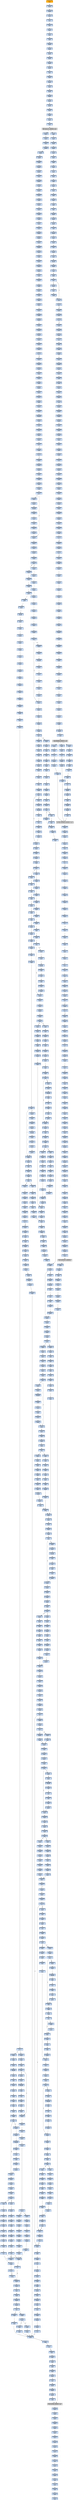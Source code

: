 strict digraph G {
	graph [bgcolor=transparent,
		name=G
	];
	node [color=lightsteelblue,
		fillcolor=lightsteelblue,
		shape=rectangle,
		style=filled
	];
	"0x008412e2"	[label="0x008412e2
pushl"];
	"0x008412e3"	[label="0x008412e3
movl"];
	"0x008412e2" -> "0x008412e3"	[color="#000000"];
	"0x00840995"	[label="0x00840995
lodsl"];
	"0x00840996"	[label="0x00840996
stosl"];
	"0x00840995" -> "0x00840996"	[color="#000000"];
	"0x0084066d"	[label="0x0084066d
movl"];
	"0x00840674"	[label="0x00840674
cmpl"];
	"0x0084066d" -> "0x00840674"	[color="#000000"];
	"0x0084008e"	[label="0x0084008e
incl"];
	"0x00840091"	[label="0x00840091
decl"];
	"0x0084008e" -> "0x00840091"	[color="#000000"];
	"0x0084046a"	[label="0x0084046a
movl"];
	"0x0084046d"	[label="0x0084046d
movl"];
	"0x0084046a" -> "0x0084046d"	[color="#000000"];
	"0x0041fddc"	[label="0x0041fddc
subl"];
	"0x0041fde0"	[label="0x0041fde0
movl"];
	"0x0041fddc" -> "0x0041fde0"	[color="#000000"];
	"0x008411aa"	[label="0x008411aa
je"];
	"0x008411b0"	[label="0x008411b0
movl"];
	"0x008411aa" -> "0x008411b0"	[color="#000000",
		label=F];
	"0x0084010e"	[label="0x0084010e
movl"];
	"0x00840111"	[label="0x00840111
shll"];
	"0x0084010e" -> "0x00840111"	[color="#000000"];
	"0x008406ba"	[label="0x008406ba
movl"];
	"0x008406bd"	[label="0x008406bd
subl"];
	"0x008406ba" -> "0x008406bd"	[color="#000000"];
	"0x0041fec8"	[label="0x0041fec8
popl"];
	"0x0041fec9"	[label="0x0041fec9
popl"];
	"0x0041fec8" -> "0x0041fec9"	[color="#000000"];
	"0x008404a1"	[label="0x008404a1
movl"];
	"0x008404a3"	[label="0x008404a3
jmp"];
	"0x008404a1" -> "0x008404a3"	[color="#000000"];
	"0x00840240"	[label="0x00840240
movb"];
	"0x00840243"	[label="0x00840243
movb"];
	"0x00840240" -> "0x00840243"	[color="#000000"];
	"0x0084072f"	[label="0x0084072f
orl"];
	"0x00840732"	[label="0x00840732
decl"];
	"0x0084072f" -> "0x00840732"	[color="#000000"];
	"0x008410c1"	[label="0x008410c1
popl"];
	"0x008410c2"	[label="0x008410c2
leave"];
	"0x008410c1" -> "0x008410c2"	[color="#000000"];
	"0x0084048b"	[label="0x0084048b
cmpl"];
	"0x0084048e"	[label="0x0084048e
jae"];
	"0x0084048b" -> "0x0084048e"	[color="#000000"];
	"0x008406ab"	[label="0x008406ab
shrl"];
	"0x008406ae"	[label="0x008406ae
addl"];
	"0x008406ab" -> "0x008406ae"	[color="#000000"];
	"0x00841313"	[label="0x00841313
pushl"];
	"0x00841315"	[label="0x00841315
pushl"];
	"0x00841313" -> "0x00841315"	[color="#000000"];
	"0x008409a5"	[label="0x008409a5
testl"];
	"0x008409a7"	[label="0x008409a7
je"];
	"0x008409a5" -> "0x008409a7"	[color="#000000"];
	"0x0041fe6a"	[label="0x0041fe6a
movl"];
	"0x0041fe6c"	[label="0x0041fe6c
movl"];
	"0x0041fe6a" -> "0x0041fe6c"	[color="#000000"];
	"0x00403259"	[label="0x00403259
pushl"];
	"0x0040325a"	[label="0x0040325a
call"];
	"0x00403259" -> "0x0040325a"	[color="#000000"];
	"0x00840994"	[label="0x00840994
stosl"];
	"0x00840994" -> "0x00840995"	[color="#000000"];
	"0x0084043c"	[label="0x0084043c
shrl"];
	"0x0084043f"	[label="0x0084043f
addl"];
	"0x0084043c" -> "0x0084043f"	[color="#000000"];
	"0x0084022b"	[label="0x0084022b
cmpl"];
	"0x00840231"	[label="0x00840231
jl"];
	"0x0084022b" -> "0x00840231"	[color="#000000"];
	"0x008402cc"	[label="0x008402cc
movl"];
	"0x008402cf"	[label="0x008402cf
movl"];
	"0x008402cc" -> "0x008402cf"	[color="#000000"];
	"0x0084130f"	[label="0x0084130f
leal"];
	"0x00841312"	[label="0x00841312
pushl"];
	"0x0084130f" -> "0x00841312"	[color="#000000"];
	"0x0084037a"	[label="0x0084037a
orl"];
	"0x0084037c"	[label="0x0084037c
incl"];
	"0x0084037a" -> "0x0084037c"	[color="#000000"];
	"0x008401e5"	[label="0x008401e5
movzbl"];
	"0x008401e8"	[label="0x008401e8
shll"];
	"0x008401e5" -> "0x008401e8"	[color="#000000"];
	"0x0084060f"	[label="0x0084060f
movl"];
	"0x00840612"	[label="0x00840612
jmp"];
	"0x0084060f" -> "0x00840612"	[color="#000000"];
	"0x0084056d"	[label="0x0084056d
imull"];
	"0x00840570"	[label="0x00840570
cmpl"];
	"0x0084056d" -> "0x00840570"	[color="#000000"];
	"0x008406b0"	[label="0x008406b0
movl"];
	"0x008406ae" -> "0x008406b0"	[color="#000000"];
	"0x00840ae7"	[label="0x00840ae7
nop"];
	"0x00840ae8"	[label="0x00840ae8
nop"];
	"0x00840ae7" -> "0x00840ae8"	[color="#000000"];
	"0x00840568"	[label="0x00840568
movl"];
	"0x0084056a"	[label="0x0084056a
shrl"];
	"0x00840568" -> "0x0084056a"	[color="#000000"];
	"0x00840035"	[label="0x00840035
shll"];
	"0x00840037"	[label="0x00840037
movl"];
	"0x00840035" -> "0x00840037"	[color="#000000"];
	"0x00840152"	[label="0x00840152
leal"];
	"0x00840155"	[label="0x00840155
leal"];
	"0x00840152" -> "0x00840155"	[color="#000000"];
	"0x008403c7"	[label="0x008403c7
incl"];
	"0x008403ca"	[label="0x008403ca
movb"];
	"0x008403c7" -> "0x008403ca"	[color="#000000"];
	"0x008404af"	[label="0x008404af
subl"];
	"0x008404b1"	[label="0x008404b1
movl"];
	"0x008404af" -> "0x008404b1"	[color="#000000"];
	"0x0084039a"	[label="0x0084039a
shrl"];
	"0x0084039d"	[label="0x0084039d
addl"];
	"0x0084039a" -> "0x0084039d"	[color="#000000"];
	"0x00840331"	[label="0x00840331
shrl"];
	"0x00840334"	[label="0x00840334
imull"];
	"0x00840331" -> "0x00840334"	[color="#000000"];
	"0x0084131a"	[label="0x0084131a
pushl"];
	"0x0084131b"	[label="0x0084131b
call"];
	"0x0084131a" -> "0x0084131b"	[color="#000000"];
	"0x008405f3"	[label="0x008405f3
imull"];
	"0x008405f6"	[label="0x008405f6
cmpl"];
	"0x008405f3" -> "0x008405f6"	[color="#000000"];
	"0x00840621"	[label="0x00840621
subl"];
	"0x00840623"	[label="0x00840623
movl"];
	"0x00840621" -> "0x00840623"	[color="#000000"];
	"0x008407f7"	[label="0x008407f7
jmp"];
	"0x0084009c"	[label="0x0084009c
xorl"];
	"0x008407f7" -> "0x0084009c"	[color="#000000"];
	"0x008407b3"	[label="0x008407b3
movl"];
	"0x008407b6"	[label="0x008407b6
je"];
	"0x008407b3" -> "0x008407b6"	[color="#000000"];
	"0x00840497"	[label="0x00840497
subl"];
	"0x00840499"	[label="0x00840499
shrl"];
	"0x00840497" -> "0x00840499"	[color="#000000"];
	"0x008406c9"	[label="0x008406c9
leal"];
	"0x008406cd"	[label="0x008406cd
decl"];
	"0x008406c9" -> "0x008406cd"	[color="#000000"];
	"0x008407b2"	[label="0x008407b2
incl"];
	"0x008407b2" -> "0x008407b3"	[color="#000000"];
	"0x0084025b"	[label="0x0084025b
jmp"];
	"0x008407eb"	[label="0x008407eb
movl"];
	"0x0084025b" -> "0x008407eb"	[color="#000000"];
	"0x008403e6"	[label="0x008403e6
jmp"];
	"0x008404cb"	[label="0x008404cb
xorl"];
	"0x008403e6" -> "0x008404cb"	[color="#000000"];
	"0x00840211"	[label="0x00840211
addl"];
	"0x00840213"	[label="0x00840213
movl"];
	"0x00840211" -> "0x00840213"	[color="#000000"];
	"0x00840463"	[label="0x00840463
cmpl"];
	"0x00840468"	[label="0x00840468
jae"];
	"0x00840463" -> "0x00840468"	[color="#000000"];
	"0x00840264"	[label="0x00840264
jmp"];
	"0x00840264" -> "0x008407eb"	[color="#000000"];
	"0x00840b17"	[label="0x00840b17
popl"];
	"0x00840b18"	[label="0x00840b18
ret"];
	"0x00840b17" -> "0x00840b18"	[color="#000000"];
	"0x0041feb8"	[label="0x0041feb8
jmp"];
	"0x0041fec6"	[label="0x0041fec6
movl"];
	"0x0041feb8" -> "0x0041fec6"	[color="#000000"];
	"0x008401ed"	[label="0x008401ed
shll"];
	"0x008401f0"	[label="0x008401f0
incl"];
	"0x008401ed" -> "0x008401f0"	[color="#000000"];
	"0x0084064e"	[label="0x0084064e
addl"];
	"0x00840652"	[label="0x00840652
cmpl"];
	"0x0084064e" -> "0x00840652"	[color="#000000"];
	"0x008403c1"	[label="0x008403c1
movl"];
	"0x008403c4"	[label="0x008403c4
subl"];
	"0x008403c1" -> "0x008403c4"	[color="#000000"];
	"0x00840198"	[label="0x00840198
addl"];
	"0x0084019a"	[label="0x0084019a
movl"];
	"0x00840198" -> "0x0084019a"	[color="#000000"];
	"0x008402dd"	[label="0x008402dd
jmp"];
	"0x008402e6"	[label="0x008402e6
movl"];
	"0x008402dd" -> "0x008402e6"	[color="#000000"];
	"0x0084063b"	[label="0x0084063b
movl"];
	"0x0084063d"	[label="0x0084063d
shll"];
	"0x0084063b" -> "0x0084063d"	[color="#000000"];
	"0x0084054c"	[label="0x0084054c
jae"];
	"0x0084054e"	[label="0x0084054e
movl"];
	"0x0084054c" -> "0x0084054e"	[color="#000000",
		label=F];
	"0x00840565"	[label="0x00840565
movl"];
	"0x0084054c" -> "0x00840565"	[color="#000000",
		label=T];
	"0x00840013"	[label="0x00840013
movl"];
	"0x00840016"	[label="0x00840016
movl"];
	"0x00840013" -> "0x00840016"	[color="#000000"];
	"0x008402d9"	[label="0x008402d9
andl"];
	"0x008402d9" -> "0x008402dd"	[color="#000000"];
	"0x00840712"	[label="0x00840712
movzbl"];
	"0x00840715"	[label="0x00840715
shll"];
	"0x00840712" -> "0x00840715"	[color="#000000"];
	"0x008405fb"	[label="0x008405fb
movl"];
	"0x008405fd"	[label="0x008405fd
movl"];
	"0x008405fb" -> "0x008405fd"	[color="#000000"];
	"0x00840324"	[label="0x00840324
shll"];
	"0x00840327"	[label="0x00840327
incl"];
	"0x00840324" -> "0x00840327"	[color="#000000"];
	"0x008411bf"	[label="0x008411bf
popl"];
	"0x008411c0"	[label="0x008411c0
popl"];
	"0x008411bf" -> "0x008411c0"	[color="#000000"];
	"0x0041fd8a"	[label="0x0041fd8a
lodsb"];
	"0x0041fd8b"	[label="0x0041fd8b
shrl"];
	"0x0041fd8a" -> "0x0041fd8b"	[color="#000000"];
	"0x008401a3"	[label="0x008401a3
jne"];
	"0x008401a3" -> "0x0084022b"	[color="#000000",
		label=T];
	"0x008401a9"	[label="0x008401a9
jmp"];
	"0x008401a3" -> "0x008401a9"	[color="#000000",
		label=F];
	"0x008400fe"	[label="0x008400fe
movl"];
	"0x00840101"	[label="0x00840101
andl"];
	"0x008400fe" -> "0x00840101"	[color="#000000"];
	"0x008407d2"	[label="0x008407d2
decl"];
	"0x008407d5"	[label="0x008407d5
movb"];
	"0x008407d2" -> "0x008407d5"	[color="#000000"];
	"0x00840051"	[label="0x00840051
movl"];
	"0x00840054"	[label="0x00840054
movl"];
	"0x00840051" -> "0x00840054"	[color="#000000"];
	"0x00840424"	[label="0x00840424
movl"];
	"0x00840426"	[label="0x00840426
movl"];
	"0x00840424" -> "0x00840426"	[color="#000000"];
	"0x008407bc"	[label="0x008407bc
movl"];
	"0x008407b6" -> "0x008407bc"	[color="#000000",
		label=F];
	"0x00840340"	[label="0x00840340
movl"];
	"0x00840345"	[label="0x00840345
subl"];
	"0x00840340" -> "0x00840345"	[color="#000000"];
	"0x0084067b"	[label="0x0084067b
movl"];
	"0x0084067e"	[label="0x0084067e
movl"];
	"0x0084067b" -> "0x0084067e"	[color="#000000"];
	"0x0084076f"	[label="0x0084076f
movl"];
	"0x00840771"	[label="0x00840771
shrl"];
	"0x0084076f" -> "0x00840771"	[color="#000000"];
	"0x008406f9"	[label="0x008406f9
leal"];
	"0x00840700"	[label="0x00840700
jmp"];
	"0x008406f9" -> "0x00840700"	[color="#000000"];
	"0x00840766"	[label="0x00840766
incl"];
	"0x00840769"	[label="0x00840769
movl"];
	"0x00840766" -> "0x00840769"	[color="#000000"];
	"0x00840b36"	[label="0x00840b36
call"];
	LOADLIBRARYA_KERNEL32_DLL	[color=lightgrey,
		fillcolor=lightgrey,
		label="LOADLIBRARYA_KERNEL32_DLL
LOADLIBRARYA-KERNEL32-DLL"];
	"0x00840b36" -> LOADLIBRARYA_KERNEL32_DLL	[color="#000000"];
	"0x00840092"	[label="0x00840092
movl"];
	"0x00840091" -> "0x00840092"	[color="#000000"];
	"0x0084073b"	[label="0x0084073b
shll"];
	"0x0084073e"	[label="0x0084073e
movl"];
	"0x0084073b" -> "0x0084073e"	[color="#000000"];
	"0x008401d0"	[label="0x008401d0
jmp"];
	"0x00840233"	[label="0x00840233
movl"];
	"0x008401d0" -> "0x00840233"	[color="#000000"];
	"0x008407d9"	[label="0x008407d9
incl"];
	"0x008407da"	[label="0x008407da
cmpl"];
	"0x008407d9" -> "0x008407da"	[color="#000000"];
	"0x008404d5"	[label="0x008404d5
andl"];
	"0x008404d8"	[label="0x008404d8
addl"];
	"0x008404d5" -> "0x008404d8"	[color="#000000"];
	"0x0084075b"	[label="0x0084075b
movzbl"];
	"0x0084075e"	[label="0x0084075e
shll"];
	"0x0084075b" -> "0x0084075e"	[color="#000000"];
	"0x00840ae9"	[label="0x00840ae9
nop"];
	"0x00840aea"	[label="0x00840aea
pushl"];
	"0x00840ae9" -> "0x00840aea"	[color="#000000"];
	"0x00840113"	[label="0x00840113
movl"];
	"0x00840111" -> "0x00840113"	[color="#000000"];
	"0x00840095"	[label="0x00840095
jne"];
	"0x00840097"	[label="0x00840097
cmpl"];
	"0x00840095" -> "0x00840097"	[color="#000000",
		label=F];
	"0x0041fea1"	[label="0x0041fea1
movl"];
	"0x0041fea4"	[label="0x0041fea4
movl"];
	"0x0041fea1" -> "0x0041fea4"	[color="#000000"];
	"0x00840b4b"	[label="0x00840b4b
addl"];
	"0x00840b4d"	[label="0x00840b4d
je"];
	"0x00840b4b" -> "0x00840b4d"	[color="#000000"];
	"0x00840490"	[label="0x00840490
movl"];
	"0x00840492"	[label="0x00840492
movl"];
	"0x00840490" -> "0x00840492"	[color="#000000"];
	"0x0084042e"	[label="0x0084042e
cmpl"];
	"0x00840431"	[label="0x00840431
jae"];
	"0x0084042e" -> "0x00840431"	[color="#000000"];
	"0x00841172"	[label="0x00841172
movl"];
	"0x00841174"	[label="0x00841174
testl"];
	"0x00841172" -> "0x00841174"	[color="#000000"];
	"0x008405cf"	[label="0x008405cf
jae"];
	"0x008405e8"	[label="0x008405e8
movl"];
	"0x008405cf" -> "0x008405e8"	[color="#000000",
		label=T];
	"0x008405d1"	[label="0x008405d1
movl"];
	"0x008405cf" -> "0x008405d1"	[color="#000000",
		label=F];
	"0x008402a4"	[label="0x008402a4
movl"];
	"0x008402a6"	[label="0x008402a6
shrl"];
	"0x008402a4" -> "0x008402a6"	[color="#000000"];
	"0x00840799"	[label="0x00840799
subl"];
	"0x0084079b"	[label="0x0084079b
movl"];
	"0x00840799" -> "0x0084079b"	[color="#000000"];
	"0x0084036c"	[label="0x0084036c
shll"];
	"0x0084036f"	[label="0x0084036f
movl"];
	"0x0084036c" -> "0x0084036f"	[color="#000000"];
	"0x00841176"	[label="0x00841176
je"];
	"0x00841174" -> "0x00841176"	[color="#000000"];
	"0x00840630"	[label="0x00840630
decl"];
	"0x00840633"	[label="0x00840633
jne"];
	"0x00840630" -> "0x00840633"	[color="#000000"];
	"0x00840433"	[label="0x00840433
movl"];
	"0x00840435"	[label="0x00840435
movl"];
	"0x00840433" -> "0x00840435"	[color="#000000"];
	"0x0041fe6f"	[label="0x0041fe6f
addl"];
	"0x0041fe71"	[label="0x0041fe71
movl"];
	"0x0041fe6f" -> "0x0041fe71"	[color="#000000"];
	"0x00840681"	[label="0x00840681
movzbl"];
	"0x0084067e" -> "0x00840681"	[color="#000000"];
	"0x008401dd"	[label="0x008401dd
jae"];
	"0x008401df"	[label="0x008401df
movl"];
	"0x008401dd" -> "0x008401df"	[color="#000000",
		label=F];
	"0x008401f6"	[label="0x008401f6
movl"];
	"0x008401dd" -> "0x008401f6"	[color="#000000",
		label=T];
	"0x00840967"	[label="0x00840967
pushl"];
	"0x00840968"	[label="0x00840968
call"];
	"0x00840967" -> "0x00840968"	[color="#000000"];
	"0x008400d4"	[label="0x008400d4
movl"];
	"0x008400d7"	[label="0x008400d7
movl"];
	"0x008400d4" -> "0x008400d7"	[color="#000000"];
	"0x0041fe4a"	[label="0x0041fe4a
movl"];
	"0x0041fe4d"	[label="0x0041fe4d
pushl"];
	"0x0041fe4a" -> "0x0041fe4d"	[color="#000000"];
	"0x0041fe42"	[label="0x0041fe42
pushl"];
	"0x0041fe43"	[label="0x0041fe43
pushl"];
	"0x0041fe42" -> "0x0041fe43"	[color="#000000"];
	"0x00840ae1"	[label="0x00840ae1
nop"];
	"0x00840ae2"	[label="0x00840ae2
nop"];
	"0x00840ae1" -> "0x00840ae2"	[color="#000000"];
	"0x00840123"	[label="0x00840123
leal"];
	"0x0084012a"	[label="0x0084012a
movl"];
	"0x00840123" -> "0x0084012a"	[color="#000000"];
	"0x0084013c"	[label="0x0084013c
movzbl"];
	"0x00840140"	[label="0x00840140
movl"];
	"0x0084013c" -> "0x00840140"	[color="#000000"];
	"0x0084056a" -> "0x0084056d"	[color="#000000"];
	"0x008403ae"	[label="0x008403ae
movl"];
	"0x008403b1"	[label="0x008403b1
xorl"];
	"0x008403ae" -> "0x008403b1"	[color="#000000"];
	"0x008411b2"	[label="0x008411b2
movl"];
	"0x008411b0" -> "0x008411b2"	[color="#000000"];
	"0x008402b1"	[label="0x008402b1
movl"];
	"0x008402b3"	[label="0x008402b3
movl"];
	"0x008402b1" -> "0x008402b3"	[color="#000000"];
	"0x008407de"	[label="0x008407de
movb"];
	"0x008407e1"	[label="0x008407e1
movl"];
	"0x008407de" -> "0x008407e1"	[color="#000000"];
	"0x008404fa"	[label="0x008404fa
orl"];
	"0x008404fc"	[label="0x008404fc
shll"];
	"0x008404fa" -> "0x008404fc"	[color="#000000"];
	"0x0041fe8c"	[label="0x0041fe8c
pushl"];
	"0x0041fe8d"	[label="0x0041fe8d
call"];
	"0x0041fe8c" -> "0x0041fe8d"	[color="#000000"];
	"0x00840527"	[label="0x00840527
leal"];
	"0x0084052b"	[label="0x0084052b
xorl"];
	"0x00840527" -> "0x0084052b"	[color="#000000"];
	"0x00840473"	[label="0x00840473
shll"];
	"0x00840476"	[label="0x00840476
orl"];
	"0x00840473" -> "0x00840476"	[color="#000000"];
	"0x00840581"	[label="0x00840581
addl"];
	"0x00840583"	[label="0x00840583
shll"];
	"0x00840581" -> "0x00840583"	[color="#000000"];
	"0x008404c5"	[label="0x008404c5
movl"];
	"0x008404c8"	[label="0x008404c8
movl"];
	"0x008404c5" -> "0x008404c8"	[color="#000000"];
	"0x0084032f"	[label="0x0084032f
movl"];
	"0x0084032f" -> "0x00840331"	[color="#000000"];
	"0x0041fecc"	[label="0x0041fecc
popl"];
	"0x0041fecd"	[label="0x0041fecd
popl"];
	"0x0041fecc" -> "0x0041fecd"	[color="#000000"];
	"0x00840545"	[label="0x00840545
movl"];
	"0x00840547"	[label="0x00840547
cmpl"];
	"0x00840545" -> "0x00840547"	[color="#000000"];
	"0x0084061c"	[label="0x0084061c
movl"];
	"0x0084061e"	[label="0x0084061e
shrl"];
	"0x0084061c" -> "0x0084061e"	[color="#000000"];
	"0x008412dd"	[label="0x008412dd
popl"];
	"0x008412de"	[label="0x008412de
leave"];
	"0x008412dd" -> "0x008412de"	[color="#000000"];
	"0x008407ca"	[label="0x008407ca
movl"];
	"0x008407cc"	[label="0x008407cc
subl"];
	"0x008407ca" -> "0x008407cc"	[color="#000000"];
	"0x0041fe63"	[label="0x0041fe63
call"];
	VIRTUALALLOC_KERNEL32_DLL	[color=lightgrey,
		fillcolor=lightgrey,
		label="VIRTUALALLOC_KERNEL32_DLL
VIRTUALALLOC-KERNEL32-DLL"];
	"0x0041fe63" -> VIRTUALALLOC_KERNEL32_DLL	[color="#000000"];
	"0x00840b3f"	[label="0x00840b3f
movl"];
	"0x00840b42"	[label="0x00840b42
movl"];
	"0x00840b3f" -> "0x00840b42"	[color="#000000"];
	"0x00840997"	[label="0x00840997
lodsl"];
	"0x00840996" -> "0x00840997"	[color="#000000"];
	"0x00840b4f"	[label="0x00840b4f
pushl"];
	"0x00840b50"	[label="0x00840b50
movl"];
	"0x00840b4f" -> "0x00840b50"	[color="#000000"];
	"0x008400c6"	[label="0x008400c6
movzbl"];
	"0x008400c9"	[label="0x008400c9
shll"];
	"0x008400c6" -> "0x008400c9"	[color="#000000"];
	"0x00401014"	[label="0x00401014
xorl"];
	"0x00401016"	[label="0x00401016
jmp"];
	"0x00401014" -> "0x00401016"	[color="#000000"];
	"0x00840617"	[label="0x00840617
movl"];
	"0x0084061a"	[label="0x0084061a
subl"];
	"0x00840617" -> "0x0084061a"	[color="#000000"];
	"0x0084035e"	[label="0x0084035e
leal"];
	"0x00840361"	[label="0x00840361
cmpl"];
	"0x0084035e" -> "0x00840361"	[color="#000000"];
	"0x008410bc"	[label="0x008410bc
jne"];
	"0x008410c6"	[label="0x008410c6
addl"];
	"0x008410bc" -> "0x008410c6"	[color="#000000",
		label=T];
	"0x0084096e"	[label="0x0084096e
subl"];
	"0x00840974"	[label="0x00840974
leal"];
	"0x0084096e" -> "0x00840974"	[color="#000000"];
	"0x008400f3"	[label="0x008400f3
shrl"];
	"0x008400f6"	[label="0x008400f6
addl"];
	"0x008400f3" -> "0x008400f6"	[color="#000000"];
	"0x008400d9"	[label="0x008400d9
movl"];
	"0x008400d7" -> "0x008400d9"	[color="#000000"];
	"0x00840149"	[label="0x00840149
movl"];
	"0x0084014c"	[label="0x0084014c
andl"];
	"0x00840149" -> "0x0084014c"	[color="#000000"];
	"0x008406ee"	[label="0x008406ee
movl"];
	"0x008406f1"	[label="0x008406f1
jnl"];
	"0x008406ee" -> "0x008406f1"	[color="#000000"];
	"0x00840b1f"	[label="0x00840b1f
pushl"];
	"0x00840b20"	[label="0x00840b20
pushl"];
	"0x00840b1f" -> "0x00840b20"	[color="#000000"];
	"0x008401a1"	[label="0x008401a1
testl"];
	"0x008401a1" -> "0x008401a3"	[color="#000000"];
	"0x008400ea"	[label="0x008400ea
movl"];
	"0x008400ec"	[label="0x008400ec
movl"];
	"0x008400ea" -> "0x008400ec"	[color="#000000"];
	"0x0041fe5c"	[label="0x0041fe5c
movl"];
	"0x0041fe5f"	[label="0x0041fe5f
addl"];
	"0x0041fe5c" -> "0x0041fe5f"	[color="#000000"];
	"0x008407c3"	[label="0x008407c3
cmpl"];
	"0x008407c5"	[label="0x008407c5
ja"];
	"0x008407c3" -> "0x008407c5"	[color="#000000"];
	"0x00840470"	[label="0x00840470
movzbl"];
	"0x0084046d" -> "0x00840470"	[color="#000000"];
	"0x00840520"	[label="0x00840520
addl"];
	"0x00840522"	[label="0x00840522
shll"];
	"0x00840520" -> "0x00840522"	[color="#000000"];
	"0x00840023"	[label="0x00840023
incl"];
	"0x00840024"	[label="0x00840024
pushl"];
	"0x00840023" -> "0x00840024"	[color="#000000"];
	"0x008411b4"	[label="0x008411b4
addl"];
	"0x008411b7"	[label="0x008411b7
addl"];
	"0x008411b4" -> "0x008411b7"	[color="#000000"];
	"0x00840ae4"	[label="0x00840ae4
nop"];
	"0x00840ae5"	[label="0x00840ae5
nop"];
	"0x00840ae4" -> "0x00840ae5"	[color="#000000"];
	"0x008405df"	[label="0x008405df
shll"];
	"0x008405e2"	[label="0x008405e2
incl"];
	"0x008405df" -> "0x008405e2"	[color="#000000"];
	"0x008401eb"	[label="0x008401eb
orl"];
	"0x008401e8" -> "0x008401eb"	[color="#000000"];
	"0x0084060c"	[label="0x0084060c
shll"];
	"0x0084060c" -> "0x0084060f"	[color="#000000"];
	"0x00840406"	[label="0x00840406
cmpl"];
	"0x0084040b"	[label="0x0084040b
jae"];
	"0x00840406" -> "0x0084040b"	[color="#000000"];
	"0x0084031c"	[label="0x0084031c
movzbl"];
	"0x0084031f"	[label="0x0084031f
shll"];
	"0x0084031c" -> "0x0084031f"	[color="#000000"];
	"0x00840139"	[label="0x00840139
movl"];
	"0x00840139" -> "0x0084013c"	[color="#000000"];
	"0x00840444"	[label="0x00840444
movl"];
	"0x00840446"	[label="0x00840446
jmp"];
	"0x00840444" -> "0x00840446"	[color="#000000"];
	"0x008411bc"	[label="0x008411bc
xorl"];
	"0x00841176" -> "0x008411bc"	[color="#000000",
		label=T];
	"0x0041fe3e"	[label="0x0041fe3e
pushl"];
	"0x0041fe3f"	[label="0x0041fe3f
pushl"];
	"0x0041fe3e" -> "0x0041fe3f"	[color="#000000"];
	"0x00840abf"	[label="0x00840abf
movl"];
	"0x00840ac1"	[label="0x00840ac1
cmpl"];
	"0x00840abf" -> "0x00840ac1"	[color="#000000"];
	"0x00840635"	[label="0x00840635
movl"];
	"0x00840638"	[label="0x00840638
xorl"];
	"0x00840635" -> "0x00840638"	[color="#000000"];
	"0x00841315" -> "0x0084131a"	[color="#000000"];
	"0x00840481"	[label="0x00840481
movl"];
	"0x00840483"	[label="0x00840483
movl"];
	"0x00840481" -> "0x00840483"	[color="#000000"];
	"0x00401005"	[label="0x00401005
pushl"];
	"0x00401006"	[label="0x00401006
pushl"];
	"0x00401005" -> "0x00401006"	[color="#000000"];
	"0x008405dd"	[label="0x008405dd
orl"];
	"0x008405dd" -> "0x008405df"	[color="#000000"];
	"0x008407c7"	[label="0x008407c7
movl"];
	"0x008407c7" -> "0x008407ca"	[color="#000000"];
	"0x00840164"	[label="0x00840164
jae"];
	"0x00840166"	[label="0x00840166
movl"];
	"0x00840164" -> "0x00840166"	[color="#000000",
		label=F];
	"0x0084017d"	[label="0x0084017d
movl"];
	"0x00840164" -> "0x0084017d"	[color="#000000",
		label=T];
	"0x00840116"	[label="0x00840116
incl"];
	"0x00840117"	[label="0x00840117
addl"];
	"0x00840116" -> "0x00840117"	[color="#000000"];
	"0x008403f5"	[label="0x008403f5
subl"];
	"0x008403f7"	[label="0x008403f7
movl"];
	"0x008403f5" -> "0x008403f7"	[color="#000000"];
	"0x008400d1"	[label="0x008400d1
incl"];
	"0x008400d1" -> "0x008400d4"	[color="#000000"];
	"0x008402fb"	[label="0x008402fb
shrl"];
	"0x008402fe"	[label="0x008402fe
subl"];
	"0x008402fb" -> "0x008402fe"	[color="#000000"];
	"0x00840856"	[label="0x00840856
leal"];
	"0x00840859"	[label="0x00840859
pushl"];
	"0x00840856" -> "0x00840859"	[color="#000000"];
	"0x008401ab"	[label="0x008401ab
subl"];
	"0x008401ae"	[label="0x008401ae
subl"];
	"0x008401ab" -> "0x008401ae"	[color="#000000"];
	"0x0084062d"	[label="0x0084062d
movl"];
	"0x0084062d" -> "0x00840630"	[color="#000000"];
	"0x008405da"	[label="0x008405da
shll"];
	"0x008405da" -> "0x008405dd"	[color="#000000"];
	"0x00840273"	[label="0x00840273
movl"];
	"0x00840276"	[label="0x00840276
subl"];
	"0x00840273" -> "0x00840276"	[color="#000000"];
	"0x008403c4" -> "0x008403c7"	[color="#000000"];
	"0x00840539"	[label="0x00840539
subl"];
	"0x0084053c"	[label="0x0084053c
subl"];
	"0x00840539" -> "0x0084053c"	[color="#000000"];
	"0x008403be"	[label="0x008403be
movl"];
	"0x008403be" -> "0x008403c1"	[color="#000000"];
	"0x0084052d"	[label="0x0084052d
movl"];
	"0x0084052b" -> "0x0084052d"	[color="#000000"];
	"0x008404f7"	[label="0x008404f7
shll"];
	"0x008404f7" -> "0x008404fa"	[color="#000000"];
	"0x0041fe99"	[label="0x0041fe99
movl"];
	"0x0041fe9c"	[label="0x0041fe9c
addl"];
	"0x0041fe99" -> "0x0041fe9c"	[color="#000000"];
	"0x008403a5"	[label="0x008403a5
je"];
	"0x008403ab"	[label="0x008403ab
movl"];
	"0x008403a5" -> "0x008403ab"	[color="#000000",
		label=F];
	"0x00840260"	[label="0x00840260
subl"];
	"0x00840260" -> "0x00840264"	[color="#000000"];
	"0x00840785"	[label="0x00840785
shrl"];
	"0x00840788"	[label="0x00840788
addl"];
	"0x00840785" -> "0x00840788"	[color="#000000"];
	"0x00840291"	[label="0x00840291
movzbl"];
	"0x00840294"	[label="0x00840294
shll"];
	"0x00840291" -> "0x00840294"	[color="#000000"];
	"0x008403b7"	[label="0x008403b7
setge"];
	"0x008403ba"	[label="0x008403ba
leal"];
	"0x008403b7" -> "0x008403ba"	[color="#000000"];
	"0x00840763"	[label="0x00840763
shll"];
	"0x00840763" -> "0x00840766"	[color="#000000"];
	"0x008404b6"	[label="0x008404b6
movl"];
	"0x008404b9"	[label="0x008404b9
movl"];
	"0x008404b6" -> "0x008404b9"	[color="#000000"];
	"0x00841097"	[label="0x00841097
cmpl"];
	"0x00841099"	[label="0x00841099
je"];
	"0x00841097" -> "0x00841099"	[color="#000000"];
	"0x0041fe40"	[label="0x0041fe40
pushl"];
	"0x0041fe3f" -> "0x0041fe40"	[color="#000000"];
	"0x008401eb" -> "0x008401ed"	[color="#000000"];
	"0x008402e9"	[label="0x008402e9
addl"];
	"0x008402ef"	[label="0x008402ef
jmp"];
	"0x008402e9" -> "0x008402ef"	[color="#000000"];
	"0x008404d1"	[label="0x008404d1
setge"];
	"0x008404d4"	[label="0x008404d4
decl"];
	"0x008404d1" -> "0x008404d4"	[color="#000000"];
	"0x0041fd47"	[label="0x0041fd47
movb"];
	"0x0041fd49"	[label="0x0041fd49
xorl"];
	"0x0041fd47" -> "0x0041fd49"	[color="#000000"];
	"0x00840092" -> "0x00840095"	[color="#000000"];
	"0x0084099a"	[label="0x0084099a
stosl"];
	"0x0084099b"	[label="0x0084099b
nop"];
	"0x0084099a" -> "0x0084099b"	[color="#000000"];
	"0x00840b2e"	[label="0x00840b2e
movl"];
	"0x00840b31"	[label="0x00840b31
movl"];
	"0x00840b2e" -> "0x00840b31"	[color="#000000"];
	"0x0084035c"	[label="0x0084035c
movl"];
	"0x0084035c" -> "0x0084035e"	[color="#000000"];
	"0x00840410"	[label="0x00840410
movl"];
	"0x00840413"	[label="0x00840413
movzbl"];
	"0x00840410" -> "0x00840413"	[color="#000000"];
	"0x008407ee"	[label="0x008407ee
cmpl"];
	"0x008407f1"	[label="0x008407f1
jb"];
	"0x008407ee" -> "0x008407f1"	[color="#000000"];
	"0x00840086"	[label="0x00840086
movzbl"];
	"0x00840089"	[label="0x00840089
shll"];
	"0x00840086" -> "0x00840089"	[color="#000000"];
	"0x008401e2"	[label="0x008401e2
movl"];
	"0x008401df" -> "0x008401e2"	[color="#000000"];
	"0x0084008c"	[label="0x0084008c
orl"];
	"0x0084008c" -> "0x0084008e"	[color="#000000"];
	"0x00840184"	[label="0x00840184
imull"];
	"0x00840187"	[label="0x00840187
cmpl"];
	"0x00840184" -> "0x00840187"	[color="#000000"];
	"0x00840393"	[label="0x00840393
movl"];
	"0x00840398"	[label="0x00840398
subl"];
	"0x00840393" -> "0x00840398"	[color="#000000"];
	"0x00840505"	[label="0x00840505
movl"];
	"0x00840507"	[label="0x00840507
movl"];
	"0x00840505" -> "0x00840507"	[color="#000000"];
	"0x0040100d"	[label="0x0040100d
movl"];
	"0x0040100d" -> "0x00401014"	[color="#000000"];
	"0x0084015c"	[label="0x0084015c
movl"];
	"0x0084015f"	[label="0x0084015f
cmpl"];
	"0x0084015c" -> "0x0084015f"	[color="#000000"];
	"0x00840300"	[label="0x00840300
movl"];
	"0x00840302"	[label="0x00840302
movl"];
	"0x00840300" -> "0x00840302"	[color="#000000"];
	"0x008403d3"	[label="0x008403d3
jmp"];
	"0x008403d3" -> "0x008407eb"	[color="#000000"];
	"0x008405ca"	[label="0x008405ca
cmpl"];
	"0x008405ca" -> "0x008405cf"	[color="#000000"];
	"0x008401f3"	[label="0x008401f3
movl"];
	"0x008401f0" -> "0x008401f3"	[color="#000000"];
	"0x008412fd"	[label="0x008412fd
addl"];
	"0x00841300"	[label="0x00841300
leal"];
	"0x008412fd" -> "0x00841300"	[color="#000000"];
	"0x0041fec6" -> "0x0041fec8"	[color="#000000"];
	"0x0041feb2"	[label="0x0041feb2
movl"];
	"0x0041feb4"	[label="0x0041feb4
movl"];
	"0x0041feb2" -> "0x0041feb4"	[color="#000000"];
	"0x008410c3"	[label="0x008410c3
ret"];
	"0x008410c2" -> "0x008410c3"	[color="#000000"];
	"0x0084018a"	[label="0x0084018a
jae"];
	"0x00840187" -> "0x0084018a"	[color="#000000"];
	"0x008404db"	[label="0x008404db
movl"];
	"0x008404de"	[label="0x008404de
movl"];
	"0x008404db" -> "0x008404de"	[color="#000000"];
	"0x0084017a"	[label="0x0084017a
movl"];
	"0x0084017a" -> "0x0084017d"	[color="#000000"];
	"0x008402bf"	[label="0x008402bf
cmpl"];
	"0x008402c3"	[label="0x008402c3
movl"];
	"0x008402bf" -> "0x008402c3"	[color="#000000"];
	"0x00840543"	[label="0x00840543
subl"];
	"0x00840543" -> "0x00840545"	[color="#000000"];
	"0x0084021c"	[label="0x0084021c
subl"];
	"0x0084021e"	[label="0x0084021e
movl"];
	"0x0084021c" -> "0x0084021e"	[color="#000000"];
	"0x00840485"	[label="0x00840485
shrl"];
	"0x00840488"	[label="0x00840488
imull"];
	"0x00840485" -> "0x00840488"	[color="#000000"];
	"0x00840246"	[label="0x00840246
jnl"];
	"0x00840243" -> "0x00840246"	[color="#000000"];
	"0x0084053e"	[label="0x0084053e
movl"];
	"0x0084053c" -> "0x0084053e"	[color="#000000"];
	"0x0084063a"	[label="0x0084063a
incl"];
	"0x0084063a" -> "0x0084063b"	[color="#000000"];
	"0x008411a8"	[label="0x008411a8
testl"];
	"0x008411a8" -> "0x008411aa"	[color="#000000"];
	"0x008407bf"	[label="0x008407bf
addl"];
	"0x008407bf" -> "0x008407c3"	[color="#000000"];
	"0x0084012d"	[label="0x0084012d
jl"];
	"0x008401d2"	[label="0x008401d2
movl"];
	"0x0084012d" -> "0x008401d2"	[color="#000000",
		label=T];
	"0x00840133"	[label="0x00840133
movl"];
	"0x0084012d" -> "0x00840133"	[color="#000000",
		label=F];
	"0x0084063f"	[label="0x0084063f
subl"];
	"0x00840641"	[label="0x00840641
addl"];
	"0x0084063f" -> "0x00840641"	[color="#000000"];
	"0x00840492" -> "0x00840497"	[color="#000000"];
	"0x008404bc"	[label="0x008404bc
movl"];
	"0x008404bf"	[label="0x008404bf
movl"];
	"0x008404bc" -> "0x008404bf"	[color="#000000"];
	"0x00840470" -> "0x00840473"	[color="#000000"];
	"0x0084068c"	[label="0x0084068c
incl"];
	"0x0084068f"	[label="0x0084068f
movl"];
	"0x0084068c" -> "0x0084068f"	[color="#000000"];
	"0x00840220"	[label="0x00840220
shrl"];
	"0x0084021e" -> "0x00840220"	[color="#000000"];
	"0x0041fe9f"	[label="0x0041fe9f
subl"];
	"0x0041fe9c" -> "0x0041fe9f"	[color="#000000"];
	"0x00840025"	[label="0x00840025
pushl"];
	"0x00840024" -> "0x00840025"	[color="#000000"];
	"0x0041fe90"	[label="0x0041fe90
popl"];
	"0x0041fe91"	[label="0x0041fe91
addl"];
	"0x0041fe90" -> "0x0041fe91"	[color="#000000"];
	"0x0084005d"	[label="0x0084005d
movl"];
	"0x00840060"	[label="0x00840060
movl"];
	"0x0084005d" -> "0x00840060"	[color="#000000"];
	"0x0084001d"	[label="0x0084001d
andl"];
	"0x00840021"	[label="0x00840021
xorl"];
	"0x0084001d" -> "0x00840021"	[color="#000000"];
	"0x00840367"	[label="0x00840367
jae"];
	"0x00840361" -> "0x00840367"	[color="#000000"];
	"0x00840590"	[label="0x00840590
pushl"];
	"0x00840592"	[label="0x00840592
movl"];
	"0x00840590" -> "0x00840592"	[color="#000000"];
	"0x00840614"	[label="0x00840614
subl"];
	"0x00840614" -> "0x00840617"	[color="#000000"];
	"0x008400a1"	[label="0x008400a1
leave"];
	"0x008400a2"	[label="0x008400a2
ret"];
	"0x008400a1" -> "0x008400a2"	[color="#000000"];
	"0x0084130b"	[label="0x0084130b
shll"];
	"0x0084130e"	[label="0x0084130e
pushl"];
	"0x0084130b" -> "0x0084130e"	[color="#000000"];
	"0x0041fd8d"	[label="0x0041fd8d
je"];
	"0x0041fd8b" -> "0x0041fd8d"	[color="#000000"];
	"0x00840509"	[label="0x00840509
shrl"];
	"0x0084050c"	[label="0x0084050c
imull"];
	"0x00840509" -> "0x0084050c"	[color="#000000"];
	"0x00840207"	[label="0x00840207
movl"];
	"0x0084020c"	[label="0x0084020c
subl"];
	"0x00840207" -> "0x0084020c"	[color="#000000"];
	"0x008407c5" -> "0x008407c7"	[color="#000000",
		label=F];
	"0x008407da" -> "0x008407de"	[color="#000000"];
	"0x00840607"	[label="0x00840607
addl"];
	"0x00840609"	[label="0x00840609
movl"];
	"0x00840607" -> "0x00840609"	[color="#000000"];
	"0x00840155" -> "0x0084015c"	[color="#000000"];
	"0x00840b54"	[label="0x00840b54
pushl"];
	"0x00840b55"	[label="0x00840b55
pushl"];
	"0x00840b54" -> "0x00840b55"	[color="#000000"];
	"0x008401d5"	[label="0x008401d5
leal"];
	"0x008401d2" -> "0x008401d5"	[color="#000000"];
	"0x00840b19"	[label="0x00840b19
pushl"];
	"0x00840b1a"	[label="0x00840b1a
movl"];
	"0x00840b19" -> "0x00840b1a"	[color="#000000"];
	"0x00840174"	[label="0x00840174
shll"];
	"0x00840177"	[label="0x00840177
incl"];
	"0x00840174" -> "0x00840177"	[color="#000000"];
	"0x0040f02b"	[label="0x0040f02b
call"];
	GETPROCADDRESS_KERNEL32_DLL	[color=lightgrey,
		fillcolor=lightgrey,
		label="GETPROCADDRESS_KERNEL32_DLL
GETPROCADDRESS-KERNEL32-DLL"];
	"0x0040f02b" -> GETPROCADDRESS_KERNEL32_DLL	[color="#000000"];
	"0x0041fe44"	[label="0x0041fe44
leal"];
	"0x0041fe44" -> "0x0041fe4a"	[color="#000000"];
	"0x00840073"	[label="0x00840073
andl"];
	"0x00840077"	[label="0x00840077
pushl"];
	"0x00840073" -> "0x00840077"	[color="#000000"];
	"0x008401bc"	[label="0x008401bc
leal"];
	"0x008401c0"	[label="0x008401c0
testl"];
	"0x008401bc" -> "0x008401c0"	[color="#000000"];
	"0x008411c1"	[label="0x008411c1
leave"];
	"0x008411c2"	[label="0x008411c2
ret"];
	"0x008411c1" -> "0x008411c2"	[color="#000000"];
	"0x008411be"	[label="0x008411be
popl"];
	"0x008411bc" -> "0x008411be"	[color="#000000"];
	"0x0041fd42"	[label="0x0041fd42
movl"];
	"0x0041fd46"	[label="0x0041fd46
cld"];
	"0x0041fd42" -> "0x0041fd46"	[color="#000000"];
	"0x0084051d"	[label="0x0084051d
shrl"];
	"0x0084051d" -> "0x00840520"	[color="#000000"];
	"0x0084009f"	[label="0x0084009f
popl"];
	"0x008400a0"	[label="0x008400a0
popl"];
	"0x0084009f" -> "0x008400a0"	[color="#000000"];
	"0x008412ea"	[label="0x008412ea
pushl"];
	"0x008412eb"	[label="0x008412eb
call"];
	"0x008412ea" -> "0x008412eb"	[color="#000000"];
	"0x008409cd"	[label="0x008409cd
pushl"];
	"0x008409ce"	[label="0x008409ce
call"];
	"0x008409cd" -> "0x008409ce"	[color="#000000"];
	"0x00840702"	[label="0x00840702
subl"];
	"0x00840705"	[label="0x00840705
cmpl"];
	"0x00840702" -> "0x00840705"	[color="#000000"];
	"0x00840b52"	[label="0x00840b52
addl"];
	"0x00840b52" -> "0x00840b54"	[color="#000000"];
	"0x0041fe7b"	[label="0x0041fe7b
movl"];
	"0x0041fe7d"	[label="0x0041fe7d
movl"];
	"0x0041fe7b" -> "0x0041fe7d"	[color="#000000"];
	"0x00840747"	[label="0x00840747
incl"];
	"0x00840748"	[label="0x00840748
movl"];
	"0x00840747" -> "0x00840748"	[color="#000000"];
	"0x0041fe2f"	[label="0x0041fe2f
movl"];
	"0x0041fe34"	[label="0x0041fe34
popl"];
	"0x0041fe2f" -> "0x0041fe34"	[color="#000000"];
	"0x008403df"	[label="0x008403df
shrl"];
	"0x008403e2"	[label="0x008403e2
subl"];
	"0x008403df" -> "0x008403e2"	[color="#000000"];
	"0x00841306"	[label="0x00841306
movl"];
	"0x00841300" -> "0x00841306"	[color="#000000"];
	"0x00840ae3"	[label="0x00840ae3
nop"];
	"0x00840ae3" -> "0x00840ae4"	[color="#000000"];
	"0x00840514"	[label="0x00840514
movl"];
	"0x00840516"	[label="0x00840516
movl"];
	"0x00840514" -> "0x00840516"	[color="#000000"];
	"0x0084028b"	[label="0x0084028b
movl"];
	"0x0084028e"	[label="0x0084028e
movl"];
	"0x0084028b" -> "0x0084028e"	[color="#000000"];
	"0x00840575"	[label="0x00840575
movl"];
	"0x00840577"	[label="0x00840577
movl"];
	"0x00840575" -> "0x00840577"	[color="#000000"];
	"0x0084044b"	[label="0x0084044b
subl"];
	"0x0084044d"	[label="0x0084044d
movl"];
	"0x0084044b" -> "0x0084044d"	[color="#000000"];
	"0x00840873"	[label="0x00840873
pushl"];
	"0x00840876"	[label="0x00840876
call"];
	"0x00840873" -> "0x00840876"	[color="#000000"];
	"0x0041feac"	[label="0x0041feac
movl"];
	"0x0041feac" -> "0x0041feb2"	[color="#000000"];
	"0x0084002c"	[label="0x0084002c
shll"];
	"0x0084002e"	[label="0x0084002e
movl"];
	"0x0084002c" -> "0x0084002e"	[color="#000000"];
	"0x0041fde4"	[label="0x0041fde4
popa"];
	"0x0041fde5"	[label="0x0041fde5
ret"];
	"0x0041fde4" -> "0x0041fde5"	[color="#000000"];
	"0x00401006" -> "0x0040100d"	[color="#000000"];
	"0x00840021" -> "0x00840023"	[color="#000000"];
	"0x00840507" -> "0x00840509"	[color="#000000"];
	"0x008402df"	[label="0x008402df
movl"];
	"0x008402df" -> "0x008402e6"	[color="#000000"];
	"0x0084030f"	[label="0x0084030f
cmpl"];
	"0x00840314"	[label="0x00840314
jae"];
	"0x0084030f" -> "0x00840314"	[color="#000000"];
	"0x008410bf"	[label="0x008410bf
popl"];
	"0x00841099" -> "0x008410bf"	[color="#000000",
		label=T];
	"0x008400f1"	[label="0x008400f1
subl"];
	"0x008400f1" -> "0x008400f3"	[color="#000000"];
	"0x008407ce"	[label="0x008407ce
addl"];
	"0x008407d0"	[label="0x008407d0
movb"];
	"0x008407ce" -> "0x008407d0"	[color="#000000"];
	"0x00841294"	[label="0x00841294
popl"];
	"0x00841295"	[label="0x00841295
popl"];
	"0x00841294" -> "0x00841295"	[color="#000000"];
	"0x00840602"	[label="0x00840602
subl"];
	"0x00840604"	[label="0x00840604
shrl"];
	"0x00840602" -> "0x00840604"	[color="#000000"];
	"0x00401000"	[color=lightgrey,
		fillcolor=orange,
		label="0x00401000
movl"];
	"0x00401000" -> "0x00401005"	[color="#000000"];
	"0x0084065b"	[label="0x0084065b
jmp"];
	"0x00840660"	[label="0x00840660
movl"];
	"0x0084065b" -> "0x00840660"	[color="#000000"];
	"0x00840398" -> "0x0084039a"	[color="#000000"];
	"0x00840871"	[label="0x00840871
pushl"];
	"0x00840871" -> "0x00840873"	[color="#000000"];
	"0x008400ab"	[label="0x008400ab
movl"];
	"0x008400ae"	[label="0x008400ae
movl"];
	"0x008400ab" -> "0x008400ae"	[color="#000000"];
	"0x0084038c"	[label="0x0084038c
cmpl"];
	"0x0084038f"	[label="0x0084038f
jae"];
	"0x0084038c" -> "0x0084038f"	[color="#000000"];
	"0x00840193"	[label="0x00840193
subl"];
	"0x00840195"	[label="0x00840195
shrl"];
	"0x00840193" -> "0x00840195"	[color="#000000"];
	"0x00840337"	[label="0x00840337
cmpl"];
	"0x0084033a"	[label="0x0084033a
jae"];
	"0x00840337" -> "0x0084033a"	[color="#000000"];
	"0x0084027a"	[label="0x0084027a
movl"];
	"0x0084027d"	[label="0x0084027d
leal"];
	"0x0084027a" -> "0x0084027d"	[color="#000000"];
	"0x0084085e"	[label="0x0084085e
addl"];
	"0x00840861"	[label="0x00840861
pushl"];
	"0x0084085e" -> "0x00840861"	[color="#000000"];
	"0x00840416"	[label="0x00840416
shll"];
	"0x00840413" -> "0x00840416"	[color="#000000"];
	"0x008400be"	[label="0x008400be
jae"];
	"0x008400be" -> "0x008400d7"	[color="#000000",
		label=T];
	"0x008400c0"	[label="0x008400c0
movl"];
	"0x008400be" -> "0x008400c0"	[color="#000000",
		label=F];
	"0x008401ba"	[label="0x008401ba
movl"];
	"0x008401ba" -> "0x008401bc"	[color="#000000"];
	"0x00840389"	[label="0x00840389
imull"];
	"0x00840389" -> "0x0084038c"	[color="#000000"];
	"0x0084099c"	[label="0x0084099c
cmpl"];
	"0x0084099b" -> "0x0084099c"	[color="#000000"];
	"0x008400ce"	[label="0x008400ce
shll"];
	"0x008400ce" -> "0x008400d1"	[color="#000000"];
	VIRTUALPROTECT_KERNEL32	[color=lightgrey,
		fillcolor=lightgrey,
		label="VIRTUALPROTECT_KERNEL32
VIRTUALPROTECT-KERNEL32"];
	"0x0084131b" -> VIRTUALPROTECT_KERNEL32	[color="#000000"];
	"0x008405ba"	[label="0x008405ba
movl"];
	"0x008405bd"	[label="0x008405bd
movl"];
	"0x008405ba" -> "0x008405bd"	[color="#000000"];
	"0x00840adf"	[label="0x00840adf
nop"];
	"0x00840ae0"	[label="0x00840ae0
nop"];
	"0x00840adf" -> "0x00840ae0"	[color="#000000"];
	"0x0084006e"	[label="0x0084006e
repz"];
	"0x00840070"	[label="0x00840070
movl"];
	"0x0084006e" -> "0x00840070"	[color="#000000"];
	"0x0084085a"	[label="0x0084085a
pushl"];
	"0x0084085b"	[label="0x0084085b
pushl"];
	"0x0084085a" -> "0x0084085b"	[color="#000000"];
	"0x00840985"	[label="0x00840985
movl"];
	"0x00840988"	[label="0x00840988
movl"];
	"0x00840985" -> "0x00840988"	[color="#000000"];
	"0x008406bf"	[label="0x008406bf
movl"];
	"0x008406bd" -> "0x008406bf"	[color="#000000"];
	"0x00840107"	[label="0x00840107
subb"];
	"0x0084010a"	[label="0x0084010a
xorl"];
	"0x00840107" -> "0x0084010a"	[color="#000000"];
	"0x0041fd3d"	[label="0x0041fd3d
pusha"];
	"0x0041fe8d" -> "0x0041fd3d"	[color="#000000"];
	"0x00840026"	[label="0x00840026
movl"];
	"0x00840029"	[label="0x00840029
pushl"];
	"0x00840026" -> "0x00840029"	[color="#000000"];
	"0x00840106"	[label="0x00840106
popl"];
	"0x00840106" -> "0x00840107"	[color="#000000"];
	"0x00840867"	[label="0x00840867
call"];
	"0x0084000d"	[label="0x0084000d
pushl"];
	"0x00840867" -> "0x0084000d"	[color="#000000"];
	"0x008403e4"	[label="0x008403e4
movl"];
	"0x008403e2" -> "0x008403e4"	[color="#000000"];
	"0x008403eb"	[label="0x008403eb
subl"];
	"0x008403ee"	[label="0x008403ee
subl"];
	"0x008403eb" -> "0x008403ee"	[color="#000000"];
	"0x008405e5"	[label="0x008405e5
movl"];
	"0x008405e2" -> "0x008405e5"	[color="#000000"];
	"0x008410c0"	[label="0x008410c0
popl"];
	"0x008410c0" -> "0x008410c1"	[color="#000000"];
	"0x0084032a"	[label="0x0084032a
movl"];
	"0x0084032d"	[label="0x0084032d
movl"];
	"0x0084032a" -> "0x0084032d"	[color="#000000"];
	"0x0041fd4b"	[label="0x0041fd4b
movsb"];
	"0x0041fd4c"	[label="0x0041fd4c
movb"];
	"0x0041fd4b" -> "0x0041fd4c"	[color="#000000"];
	"0x00840723"	[label="0x00840723
shrl"];
	"0x00840725"	[label="0x00840725
addl"];
	"0x00840723" -> "0x00840725"	[color="#000000"];
	"0x008400db"	[label="0x008400db
shrl"];
	"0x008400d9" -> "0x008400db"	[color="#000000"];
	"0x0084055f"	[label="0x0084055f
incl"];
	"0x00840562"	[label="0x00840562
movl"];
	"0x0084055f" -> "0x00840562"	[color="#000000"];
	"0x008406da"	[label="0x008406da
jl"];
	"0x008406da" -> "0x008407b2"	[color="#000000",
		label=T];
	"0x008406e0"	[label="0x008406e0
movl"];
	"0x008406da" -> "0x008406e0"	[color="#000000",
		label=F];
	"0x00840448"	[label="0x00840448
subl"];
	"0x00840448" -> "0x0084044b"	[color="#000000"];
	"0x00840b33"	[label="0x00840b33
addl"];
	"0x00840b35"	[label="0x00840b35
pushl"];
	"0x00840b33" -> "0x00840b35"	[color="#000000"];
	"0x008409b5"	[label="0x008409b5
repz"];
	"0x008409b7"	[label="0x008409b7
movl"];
	"0x008409b5" -> "0x008409b7"	[color="#000000"];
	"0x0084059e"	[label="0x0084059e
subl"];
	"0x008405a0"	[label="0x008405a0
movl"];
	"0x0084059e" -> "0x008405a0"	[color="#000000"];
	"0x00840745"	[label="0x00840745
xorl"];
	"0x00840700" -> "0x00840745"	[color="#000000"];
	"0x00840452"	[label="0x00840452
subl"];
	"0x00840454"	[label="0x00840454
movl"];
	"0x00840452" -> "0x00840454"	[color="#000000"];
	"0x008403fa"	[label="0x008403fa
movl"];
	"0x008403fc"	[label="0x008403fc
movl"];
	"0x008403fa" -> "0x008403fc"	[color="#000000"];
	"0x008412e9"	[label="0x008412e9
pushl"];
	"0x008412e9" -> "0x008412ea"	[color="#000000"];
	"0x00841095"	[label="0x00841095
jne"];
	"0x00841095" -> "0x00841097"	[color="#000000",
		label=F];
	"0x00840269"	[label="0x00840269
subl"];
	"0x0084026c"	[label="0x0084026c
movl"];
	"0x00840269" -> "0x0084026c"	[color="#000000"];
	"0x008400b9"	[label="0x008400b9
cmpl"];
	"0x008400b9" -> "0x008400be"	[color="#000000"];
	"0x0041fe50"	[label="0x0041fe50
pushl"];
	"0x0041fe52"	[label="0x0041fe52
pushl"];
	"0x0041fe50" -> "0x0041fe52"	[color="#000000"];
	"0x0041fe57"	[label="0x0041fe57
pushl"];
	"0x0041fe52" -> "0x0041fe57"	[color="#000000"];
	"0x00403254"	[label="0x00403254
pushl"];
	"0x00403254" -> "0x00403259"	[color="#000000"];
	"0x0084009e"	[label="0x0084009e
popl"];
	"0x0084009c" -> "0x0084009e"	[color="#000000"];
	"0x008405c0"	[label="0x008405c0
movl"];
	"0x008405c3"	[label="0x008405c3
movl"];
	"0x008405c0" -> "0x008405c3"	[color="#000000"];
	"0x0084076c"	[label="0x0084076c
movl"];
	"0x0084076c" -> "0x0084076f"	[color="#000000"];
	"0x008407d8"	[label="0x008407d8
incl"];
	"0x008407d8" -> "0x008407d9"	[color="#000000"];
	"0x00840755"	[label="0x00840755
movl"];
	"0x00840758"	[label="0x00840758
movl"];
	"0x00840755" -> "0x00840758"	[color="#000000"];
	"0x00840334" -> "0x00840337"	[color="#000000"];
	"0x00840119"	[label="0x00840119
imull"];
	"0x00840117" -> "0x00840119"	[color="#000000"];
	"0x008406eb"	[label="0x008406eb
cmpl"];
	"0x008406eb" -> "0x008406ee"	[color="#000000"];
	"0x008404a3" -> "0x008404bc"	[color="#000000"];
	"0x008407ad"	[label="0x008407ad
decl"];
	"0x008407b0"	[label="0x008407b0
jne"];
	"0x008407ad" -> "0x008407b0"	[color="#000000"];
	"0x0041fdc9"	[label="0x0041fdc9
ret"];
	"0x0041fd65"	[label="0x0041fd65
jae"];
	"0x0041fdc9" -> "0x0041fd65"	[color="#000000"];
	"0x00840255"	[label="0x00840255
jnl"];
	"0x00840255" -> "0x00840260"	[color="#000000",
		label=T];
	"0x00840257"	[label="0x00840257
subl"];
	"0x00840255" -> "0x00840257"	[color="#000000",
		label=F];
	"0x008403ab" -> "0x008403ae"	[color="#000000"];
	"0x00840223"	[label="0x00840223
subl"];
	"0x00840220" -> "0x00840223"	[color="#000000"];
	"0x0041fe85"	[label="0x0041fe85
addl"];
	"0x0041fe87"	[label="0x0041fe87
leal"];
	"0x0041fe85" -> "0x0041fe87"	[color="#000000"];
	"0x00840070" -> "0x00840073"	[color="#000000"];
	"0x008402af"	[label="0x008402af
jae"];
	"0x008402af" -> "0x008402b1"	[color="#000000",
		label=F];
	"0x008402f4"	[label="0x008402f4
subl"];
	"0x008402af" -> "0x008402f4"	[color="#000000",
		label=T];
	"0x008400f8"	[label="0x008400f8
movl"];
	"0x008400f6" -> "0x008400f8"	[color="#000000"];
	"0x0084050f"	[label="0x0084050f
cmpl"];
	"0x00840512"	[label="0x00840512
jae"];
	"0x0084050f" -> "0x00840512"	[color="#000000"];
	"0x0084028e" -> "0x00840291"	[color="#000000"];
	"0x0040f025"	[label="0x0040f025
pushl"];
	"0x0040f02a"	[label="0x0040f02a
pushl"];
	"0x0040f025" -> "0x0040f02a"	[color="#000000"];
	"0x0041fe41"	[label="0x0041fe41
pushl"];
	"0x0041fe41" -> "0x0041fe42"	[color="#000000"];
	"0x0041fece"	[label="0x0041fece
jmp"];
	"0x0041fecd" -> "0x0041fece"	[color="#000000"];
	"0x00841296"	[label="0x00841296
popl"];
	"0x00841297"	[label="0x00841297
leave"];
	"0x00841296" -> "0x00841297"	[color="#000000"];
	"0x00840687"	[label="0x00840687
orl"];
	"0x00840689"	[label="0x00840689
shll"];
	"0x00840687" -> "0x00840689"	[color="#000000"];
	"0x00840692"	[label="0x00840692
movl"];
	"0x00840695"	[label="0x00840695
movl"];
	"0x00840692" -> "0x00840695"	[color="#000000"];
	"0x0084096d"	[label="0x0084096d
popl"];
	"0x0084096d" -> "0x0084096e"	[color="#000000"];
	"0x00840239"	[label="0x00840239
incl"];
	"0x0084023c"	[label="0x0084023c
cmpl"];
	"0x00840239" -> "0x0084023c"	[color="#000000"];
	"0x008409c1"	[label="0x008409c1
addl"];
	"0x008409c4"	[label="0x008409c4
addl"];
	"0x008409c1" -> "0x008409c4"	[color="#000000"];
	"0x00840b1c"	[label="0x00840b1c
addl"];
	"0x00840b1a" -> "0x00840b1c"	[color="#000000"];
	"0x00840966"	[label="0x00840966
pushl"];
	"0x00840966" -> "0x00840967"	[color="#000000"];
	"0x0084029f"	[label="0x0084029f
movl"];
	"0x008402a2"	[label="0x008402a2
movl"];
	"0x0084029f" -> "0x008402a2"	[color="#000000"];
	"0x00840305"	[label="0x00840305
movl"];
	"0x00840308"	[label="0x00840308
leal"];
	"0x00840305" -> "0x00840308"	[color="#000000"];
	"0x008409a2"	[label="0x008409a2
movl"];
	"0x008409a2" -> "0x008409a5"	[color="#000000"];
	"0x00840697"	[label="0x00840697
shrl"];
	"0x00840695" -> "0x00840697"	[color="#000000"];
	"0x0084003a"	[label="0x0084003a
addl"];
	"0x0084003c"	[label="0x0084003c
movl"];
	"0x0084003a" -> "0x0084003c"	[color="#000000"];
	"0x00840169"	[label="0x00840169
movl"];
	"0x0084016c"	[label="0x0084016c
movzbl"];
	"0x00840169" -> "0x0084016c"	[color="#000000"];
	"0x00840589"	[label="0x00840589
leal"];
	"0x00840589" -> "0x00840590"	[color="#000000"];
	"0x0041fe68"	[label="0x0041fe68
pushl"];
	"0x0041fe69"	[label="0x0041fe69
pushl"];
	"0x0041fe68" -> "0x0041fe69"	[color="#000000"];
	"0x0041feb7"	[label="0x0041feb7
popl"];
	"0x0041feb7" -> "0x0041feb8"	[color="#000000"];
	"0x0041fde0" -> "0x0041fde4"	[color="#000000"];
	"0x00840478"	[label="0x00840478
shll"];
	"0x0084047b"	[label="0x0084047b
incl"];
	"0x00840478" -> "0x0084047b"	[color="#000000"];
	"0x008402ba"	[label="0x008402ba
shrl"];
	"0x008402bd"	[label="0x008402bd
addl"];
	"0x008402ba" -> "0x008402bd"	[color="#000000"];
	"0x008406d2"	[label="0x008406d2
subl"];
	"0x008406d5"	[label="0x008406d5
cmpl"];
	"0x008406d2" -> "0x008406d5"	[color="#000000"];
	"0x008403d0"	[label="0x008403d0
movb"];
	"0x008403d0" -> "0x008403d3"	[color="#000000"];
	"0x00840aeb"	[label="0x00840aeb
call"];
	"0x00840aeb" -> "0x008412e2"	[color="#000000"];
	"0x00840308" -> "0x0084030f"	[color="#000000"];
	"0x0084039f"	[label="0x0084039f
cmpl"];
	"0x008403a3"	[label="0x008403a3
movl"];
	"0x0084039f" -> "0x008403a3"	[color="#000000"];
	"0x008400de"	[label="0x008400de
imull"];
	"0x008400e1"	[label="0x008400e1
cmpl"];
	"0x008400de" -> "0x008400e1"	[color="#000000"];
	"0x008403cd"	[label="0x008403cd
movb"];
	"0x008403ca" -> "0x008403cd"	[color="#000000"];
	"0x00840441"	[label="0x00840441
movl"];
	"0x0084043f" -> "0x00840441"	[color="#000000"];
	"0x00840369"	[label="0x00840369
movl"];
	"0x00840367" -> "0x00840369"	[color="#000000",
		label=F];
	"0x00840382"	[label="0x00840382
movl"];
	"0x00840367" -> "0x00840382"	[color="#000000",
		label=T];
	"0x00840143"	[label="0x00840143
shll"];
	"0x00840146"	[label="0x00840146
movl"];
	"0x00840143" -> "0x00840146"	[color="#000000"];
	"0x00841308"	[label="0x00841308
shrl"];
	"0x00841306" -> "0x00841308"	[color="#000000"];
	"0x008404a5"	[label="0x008404a5
subl"];
	"0x008404a8"	[label="0x008404a8
subl"];
	"0x008404a5" -> "0x008404a8"	[color="#000000"];
	"0x0041fe4e"	[label="0x0041fe4e
movl"];
	"0x0041fe4e" -> "0x0041fe50"	[color="#000000"];
	"0x00840993"	[label="0x00840993
lodsl"];
	"0x00840993" -> "0x00840994"	[color="#000000"];
	"0x0084098b"	[label="0x0084098b
addl"];
	"0x0084098d"	[label="0x0084098d
leal"];
	"0x0084098b" -> "0x0084098d"	[color="#000000"];
	"0x00840557"	[label="0x00840557
shll"];
	"0x0084055a"	[label="0x0084055a
orl"];
	"0x00840557" -> "0x0084055a"	[color="#000000"];
	"0x008402f9"	[label="0x008402f9
movl"];
	"0x008402f9" -> "0x008402fb"	[color="#000000"];
	"0x00840769" -> "0x0084076c"	[color="#000000"];
	"0x0084079e"	[label="0x0084079e
subl"];
	"0x0084079b" -> "0x0084079e"	[color="#000000"];
	"0x00840041"	[label="0x00840041
shll"];
	"0x00840043"	[label="0x00840043
decl"];
	"0x00840041" -> "0x00840043"	[color="#000000"];
	"0x008409b0"	[label="0x008409b0
movl"];
	"0x008409b3"	[label="0x008409b3
addl"];
	"0x008409b0" -> "0x008409b3"	[color="#000000"];
	"0x0084047e"	[label="0x0084047e
movl"];
	"0x0084047e" -> "0x00840481"	[color="#000000"];
	"0x00840774"	[label="0x00840774
imull"];
	"0x00840771" -> "0x00840774"	[color="#000000"];
	"0x0084003c" -> "0x00840041"	[color="#000000"];
	"0x0041fe5a"	[label="0x0041fe5a
pushl"];
	"0x0041fe57" -> "0x0041fe5a"	[color="#000000"];
	"0x00840551"	[label="0x00840551
movl"];
	"0x0084054e" -> "0x00840551"	[color="#000000"];
	"0x008400e4"	[label="0x008400e4
jae"];
	"0x008400e1" -> "0x008400e4"	[color="#000000"];
	"0x0084037f"	[label="0x0084037f
movl"];
	"0x0084037f" -> "0x00840382"	[color="#000000"];
	"0x008405b2"	[label="0x008405b2
movl"];
	"0x008405b9"	[label="0x008405b9
popl"];
	"0x008405b2" -> "0x008405b9"	[color="#000000"];
	"0x008406f3"	[label="0x008406f3
shll"];
	"0x008406f5"	[label="0x008406f5
movl"];
	"0x008406f3" -> "0x008406f5"	[color="#000000"];
	"0x008403ff"	[label="0x008403ff
leal"];
	"0x008403ff" -> "0x00840406"	[color="#000000"];
	"0x0041fe82"	[label="0x0041fe82
movl"];
	"0x0041fe82" -> "0x0041fe85"	[color="#000000"];
	"0x008411ba"	[label="0x008411ba
jmp"];
	"0x008411b7" -> "0x008411ba"	[color="#000000"];
	"0x00840b49"	[label="0x00840b49
xorl"];
	"0x00840b49" -> "0x00840b4b"	[color="#000000"];
	"0x00840355"	[label="0x00840355
movl"];
	"0x00840357"	[label="0x00840357
movl"];
	"0x00840355" -> "0x00840357"	[color="#000000"];
	"0x00840231" -> "0x00840233"	[color="#000000",
		label=F];
	"0x008406b7"	[label="0x008406b7
subl"];
	"0x008406b7" -> "0x008406ba"	[color="#000000"];
	"0x00840791"	[label="0x00840791
subl"];
	"0x00840794"	[label="0x00840794
movl"];
	"0x00840791" -> "0x00840794"	[color="#000000"];
	"0x008403b3"	[label="0x008403b3
cmpl"];
	"0x008403b1" -> "0x008403b3"	[color="#000000"];
	"0x0084049c"	[label="0x0084049c
addl"];
	"0x00840499" -> "0x0084049c"	[color="#000000"];
	"0x0040324e"	[label="0x0040324e
movl"];
	"0x00403250"	[label="0x00403250
testl"];
	"0x0040324e" -> "0x00403250"	[color="#000000"];
	"0x00840166" -> "0x00840169"	[color="#000000"];
	"0x00840656"	[label="0x00840656
jnl"];
	"0x00840652" -> "0x00840656"	[color="#000000"];
	"0x008403a3" -> "0x008403a5"	[color="#000000"];
	"0x008400ec" -> "0x008400f1"	[color="#000000"];
	"0x008405fd" -> "0x00840602"	[color="#000000"];
	"0x00840b21"	[label="0x00840b21
pushl"];
	"0x00840b22"	[label="0x00840b22
call"];
	"0x00840b21" -> "0x00840b22"	[color="#000000"];
	"0x008409bf"	[label="0x008409bf
addl"];
	"0x008409bf" -> "0x008409c1"	[color="#000000"];
	"0x0084010c"	[label="0x0084010c
shrl"];
	"0x0084010c" -> "0x0084010e"	[color="#000000"];
	"0x00840257" -> "0x0084025b"	[color="#000000"];
	"0x008406b3"	[label="0x008406b3
addl"];
	"0x008406b5"	[label="0x008406b5
jmp"];
	"0x008406b3" -> "0x008406b5"	[color="#000000"];
	"0x008406b5" -> "0x008406cd"	[color="#000000"];
	"0x00840a3f"	[label="0x00840a3f
je"];
	"0x00840abc"	[label="0x00840abc
movl"];
	"0x00840a3f" -> "0x00840abc"	[color="#000000",
		label=T];
	"0x0084041b"	[label="0x0084041b
shll"];
	"0x0084041e"	[label="0x0084041e
incl"];
	"0x0084041b" -> "0x0084041e"	[color="#000000"];
	"0x00840278"	[label="0x00840278
movl"];
	"0x00840276" -> "0x00840278"	[color="#000000"];
	"0x008405a5"	[label="0x008405a5
subl"];
	"0x008405a7"	[label="0x008405a7
movl"];
	"0x008405a5" -> "0x008405a7"	[color="#000000"];
	"0x008400b4"	[label="0x008400b4
addl"];
	"0x008400b6"	[label="0x008400b6
leal"];
	"0x008400b4" -> "0x008400b6"	[color="#000000"];
	"0x008404aa"	[label="0x008404aa
movl"];
	"0x008404ac"	[label="0x008404ac
shrl"];
	"0x008404aa" -> "0x008404ac"	[color="#000000"];
	"0x0084018c"	[label="0x0084018c
movl"];
	"0x0084018e"	[label="0x0084018e
movl"];
	"0x0084018c" -> "0x0084018e"	[color="#000000"];
	VIRTUALPROTECT_KERNEL32 -> "0x00841294"	[color="#000000"];
	"0x00840483" -> "0x00840485"	[color="#000000"];
	"0x00840586"	[label="0x00840586
movl"];
	"0x00840586" -> "0x00840589"	[color="#000000"];
	"0x00840369" -> "0x0084036c"	[color="#000000"];
	"0x0084005a"	[label="0x0084005a
movl"];
	"0x0084005a" -> "0x0084005d"	[color="#000000"];
	LOADLIBRARYA_KERNEL32_DLL -> "0x0040324e"	[color="#000000"];
	"0x00840b3c"	[label="0x00840b3c
movl"];
	LOADLIBRARYA_KERNEL32_DLL -> "0x00840b3c"	[color="#000000"];
	"0x0040f01c"	[label="0x0040f01c
testl"];
	LOADLIBRARYA_KERNEL32_DLL -> "0x0040f01c"	[color="#000000"];
	"0x0084040d"	[label="0x0084040d
movl"];
	"0x0084040d" -> "0x00840410"	[color="#000000"];
	"0x0084018e" -> "0x00840193"	[color="#000000"];
	"0x0041fea7"	[label="0x0041fea7
movl"];
	"0x0041feaa"	[label="0x0041feaa
call"];
	"0x0041fea7" -> "0x0041feaa"	[color="#000000"];
	"0x00840327" -> "0x0084032a"	[color="#000000"];
	"0x008407aa"	[label="0x008407aa
shll"];
	"0x008407aa" -> "0x008407ad"	[color="#000000"];
	"0x0084086c"	[label="0x0084086c
pushl"];
	"0x0084086c" -> "0x00840871"	[color="#000000"];
	"0x00840638" -> "0x0084063a"	[color="#000000"];
	"0x00840347"	[label="0x00840347
shrl"];
	"0x0084034a"	[label="0x0084034a
addl"];
	"0x00840347" -> "0x0084034a"	[color="#000000"];
	"0x0084012a" -> "0x0084012d"	[color="#000000"];
	"0x00840679"	[label="0x00840679
jae"];
	"0x00840679" -> "0x0084067b"	[color="#000000",
		label=F];
	"0x00840679" -> "0x00840692"	[color="#000000",
		label=T];
	"0x008400a2" -> "0x0084086c"	[color="#000000"];
	"0x008410bb"	[label="0x008410bb
incl"];
	"0x008410bb" -> "0x008410bc"	[color="#000000"];
	"0x008404f4"	[label="0x008404f4
movzbl"];
	"0x008404f4" -> "0x008404f7"	[color="#000000"];
	"0x00840297"	[label="0x00840297
orl"];
	"0x00840299"	[label="0x00840299
shll"];
	"0x00840297" -> "0x00840299"	[color="#000000"];
	"0x008404c2"	[label="0x008404c2
movl"];
	"0x008404bf" -> "0x008404c2"	[color="#000000"];
	"0x00840377"	[label="0x00840377
shll"];
	"0x00840377" -> "0x0084037a"	[color="#000000"];
	"0x0041fe73"	[label="0x0041fe73
movl"];
	"0x0041fe71" -> "0x0041fe73"	[color="#000000"];
	"0x00841168"	[label="0x00841168
movl"];
	"0x00841168" -> "0x00841172"	[color="#000000"];
	"0x0041fd65" -> "0x0041fd8a"	[color="#000000",
		label=T];
	"0x00840866"	[label="0x00840866
pushl"];
	"0x00840866" -> "0x00840867"	[color="#000000"];
	"0x0041fe61"	[label="0x0041fe61
movl"];
	"0x0041fe5f" -> "0x0041fe61"	[color="#000000"];
	"0x00840371"	[label="0x00840371
movl"];
	"0x0084036f" -> "0x00840371"	[color="#000000"];
	"0x0084017f"	[label="0x0084017f
movl"];
	"0x0084017d" -> "0x0084017f"	[color="#000000"];
	"0x008400c3"	[label="0x008400c3
movl"];
	"0x008400c0" -> "0x008400c3"	[color="#000000"];
	"0x008411be" -> "0x008411bf"	[color="#000000"];
	"0x0084071d"	[label="0x0084071d
incl"];
	"0x00840720"	[label="0x00840720
movl"];
	"0x0084071d" -> "0x00840720"	[color="#000000"];
	"0x008401c2"	[label="0x008401c2
je"];
	"0x008401c2" -> "0x0084022b"	[color="#000000",
		label=T];
	"0x008401c4"	[label="0x008401c4
cmpl"];
	"0x008401c2" -> "0x008401c4"	[color="#000000",
		label=F];
	"0x00840140" -> "0x00840143"	[color="#000000"];
	"0x00840421"	[label="0x00840421
movl"];
	"0x0084041e" -> "0x00840421"	[color="#000000"];
	"0x0084055c"	[label="0x0084055c
shll"];
	"0x0084055a" -> "0x0084055c"	[color="#000000"];
	"0x00841308" -> "0x0084130b"	[color="#000000"];
	"0x008407b0" -> "0x008407b2"	[color="#000000",
		label=F];
	"0x008407a0"	[label="0x008407a0
orl"];
	"0x0084079e" -> "0x008407a0"	[color="#000000"];
	"0x008404e7"	[label="0x008404e7
cmpl"];
	"0x008404ec"	[label="0x008404ec
jae"];
	"0x008404e7" -> "0x008404ec"	[color="#000000"];
	"0x008402a9"	[label="0x008402a9
imull"];
	"0x008402ac"	[label="0x008402ac
cmpl"];
	"0x008402a9" -> "0x008402ac"	[color="#000000"];
	"0x008412fa"	[label="0x008412fa
movl"];
	"0x008412fa" -> "0x008412fd"	[color="#000000"];
	"0x00840080"	[label="0x00840080
movl"];
	"0x00840083"	[label="0x00840083
movl"];
	"0x00840080" -> "0x00840083"	[color="#000000"];
	"0x00840b1c" -> "0x00840b1f"	[color="#000000"];
	"0x008403f7" -> "0x008403fa"	[color="#000000"];
	"0x0084044f"	[label="0x0084044f
shrl"];
	"0x0084044d" -> "0x0084044f"	[color="#000000"];
	"0x00840419"	[label="0x00840419
orl"];
	"0x00840416" -> "0x00840419"	[color="#000000"];
	"0x00840626"	[label="0x00840626
movl"];
	"0x00840623" -> "0x00840626"	[color="#000000"];
	"0x00840b14"	[label="0x00840b14
popl"];
	"0x00840b15"	[label="0x00840b15
popl"];
	"0x00840b14" -> "0x00840b15"	[color="#000000"];
	"0x0041fe76"	[label="0x0041fe76
movl"];
	"0x0041fe73" -> "0x0041fe76"	[color="#000000"];
	"0x00840428"	[label="0x00840428
shrl"];
	"0x0084042b"	[label="0x0084042b
imull"];
	"0x00840428" -> "0x0084042b"	[color="#000000"];
	"0x0084043a"	[label="0x0084043a
subl"];
	"0x0084043a" -> "0x0084043c"	[color="#000000"];
	"0x0041fe8a"	[label="0x0041fe8a
pushl"];
	"0x0041fe87" -> "0x0041fe8a"	[color="#000000"];
	"0x0084035a"	[label="0x0084035a
addl"];
	"0x00840357" -> "0x0084035a"	[color="#000000"];
	"0x008403f0"	[label="0x008403f0
movl"];
	"0x008403f2"	[label="0x008403f2
shrl"];
	"0x008403f0" -> "0x008403f2"	[color="#000000"];
	"0x0084078a"	[label="0x0084078a
movl"];
	"0x0084078d"	[label="0x0084078d
addl"];
	"0x0084078a" -> "0x0084078d"	[color="#000000"];
	"0x0084016f"	[label="0x0084016f
shll"];
	"0x0084016c" -> "0x0084016f"	[color="#000000"];
	"0x0084059b"	[label="0x0084059b
subl"];
	"0x0084059b" -> "0x0084059e"	[color="#000000"];
	"0x00840172"	[label="0x00840172
orl"];
	"0x00840172" -> "0x00840174"	[color="#000000"];
	"0x00840b58"	[label="0x00840b58
call"];
	"0x00840b55" -> "0x00840b58"	[color="#000000"];
	"0x00840b45"	[label="0x00840b45
addl"];
	"0x00840b42" -> "0x00840b45"	[color="#000000"];
	"0x0084045c"	[label="0x0084045c
leal"];
	"0x0084045c" -> "0x00840463"	[color="#000000"];
	"0x008409a0"	[label="0x008409a0
je"];
	"0x0084099c" -> "0x008409a0"	[color="#000000"];
	"0x00840512" -> "0x00840539"	[color="#000000",
		label=T];
	"0x00840512" -> "0x00840514"	[color="#000000",
		label=F];
	"0x008406a9"	[label="0x008406a9
subl"];
	"0x008406a9" -> "0x008406ab"	[color="#000000"];
	"0x008403ba" -> "0x008403be"	[color="#000000"];
	"0x008400db" -> "0x008400de"	[color="#000000"];
	"0x008402ac" -> "0x008402af"	[color="#000000"];
	"0x00840980"	[label="0x00840980
subl"];
	"0x00840982"	[label="0x00840982
cld"];
	"0x00840980" -> "0x00840982"	[color="#000000"];
	"0x0084039d" -> "0x0084039f"	[color="#000000"];
	"0x008412db"	[label="0x008412db
popl"];
	GETPROCADDRESS_KERNEL32_DLL -> "0x008412db"	[color="#000000"];
	"0x008405f9"	[label="0x008405f9
jae"];
	"0x008405f9" -> "0x008405fb"	[color="#000000",
		label=F];
	"0x008405f9" -> "0x00840614"	[color="#000000",
		label=T];
	"0x0041fe6c" -> "0x0041fe6f"	[color="#000000"];
	"0x00840644"	[label="0x00840644
cmpl"];
	"0x00840648"	[label="0x00840648
jge"];
	"0x00840644" -> "0x00840648"	[color="#000000"];
	"0x008401f8"	[label="0x008401f8
movl"];
	"0x008401fa"	[label="0x008401fa
shrl"];
	"0x008401f8" -> "0x008401fa"	[color="#000000"];
	"0x008405e5" -> "0x008405e8"	[color="#000000"];
	"0x00840037" -> "0x0084003a"	[color="#000000"];
	"0x00840663"	[label="0x00840663
shll"];
	"0x00840660" -> "0x00840663"	[color="#000000"];
	"0x0084065d"	[label="0x0084065d
pushl"];
	"0x0084065f"	[label="0x0084065f
popl"];
	"0x0084065d" -> "0x0084065f"	[color="#000000"];
	"0x00840104"	[label="0x00840104
pushl"];
	"0x00840101" -> "0x00840104"	[color="#000000"];
	"0x00840720" -> "0x00840723"	[color="#000000"];
	"0x00840322"	[label="0x00840322
orl"];
	"0x0084031f" -> "0x00840322"	[color="#000000"];
	"0x00840718"	[label="0x00840718
orl"];
	"0x00840715" -> "0x00840718"	[color="#000000"];
	"0x0084085b" -> "0x0084085e"	[color="#000000"];
	"0x008402bd" -> "0x008402bf"	[color="#000000"];
	"0x00840215"	[label="0x00840215
addl"];
	"0x00840213" -> "0x00840215"	[color="#000000"];
	"0x00840294" -> "0x00840297"	[color="#000000"];
	"0x00840065"	[label="0x00840065
movl"];
	"0x00840067"	[label="0x00840067
movl"];
	"0x00840065" -> "0x00840067"	[color="#000000"];
	"0x0084029c"	[label="0x0084029c
incl"];
	"0x00840299" -> "0x0084029c"	[color="#000000"];
	"0x00840525"	[label="0x00840525
movl"];
	"0x00840522" -> "0x00840525"	[color="#000000"];
	"0x00840316"	[label="0x00840316
movl"];
	"0x00840319"	[label="0x00840319
movl"];
	"0x00840316" -> "0x00840319"	[color="#000000"];
	"0x008404ee"	[label="0x008404ee
movl"];
	"0x008404f1"	[label="0x008404f1
movl"];
	"0x008404ee" -> "0x008404f1"	[color="#000000"];
	"0x008406c1"	[label="0x008406c1
shrl"];
	"0x008406bf" -> "0x008406c1"	[color="#000000"];
	"0x008403ee" -> "0x008403f0"	[color="#000000"];
	"0x00840468" -> "0x0084046a"	[color="#000000",
		label=F];
	"0x00840468" -> "0x00840481"	[color="#000000",
		label=T];
	"0x00840251"	[label="0x00840251
cmpl"];
	"0x00840251" -> "0x00840255"	[color="#000000"];
	"0x00401016" -> "0x0041fe2f"	[color="#000000"];
	"0x00841298"	[label="0x00841298
ret"];
	"0x00841297" -> "0x00841298"	[color="#000000"];
	"0x00840851"	[label="0x00840851
movl"];
	VIRTUALALLOC_KERNEL32_DLL -> "0x00840851"	[color="#000000"];
	"0x0041fe65"	[label="0x0041fe65
popl"];
	VIRTUALALLOC_KERNEL32_DLL -> "0x0041fe65"	[color="#000000"];
	"0x008411ba" -> "0x00841168"	[color="#000000"];
	"0x008400fa"	[label="0x008400fa
movzbl"];
	"0x008400fa" -> "0x008400fe"	[color="#000000"];
	"0x0084019f"	[label="0x0084019f
movl"];
	"0x0084019f" -> "0x008401a1"	[color="#000000"];
	"0x00840aea" -> "0x00840aeb"	[color="#000000"];
	"0x00840ac5"	[label="0x00840ac5
jne"];
	"0x00840ac1" -> "0x00840ac5"	[color="#000000"];
	"0x008404c2" -> "0x008404c5"	[color="#000000"];
	"0x00840684"	[label="0x00840684
shll"];
	"0x00840684" -> "0x00840687"	[color="#000000"];
	"0x008406f1" -> "0x00840702"	[color="#000000",
		label=T];
	"0x008406f1" -> "0x008406f3"	[color="#000000",
		label=F];
	"0x0084014c" -> "0x00840152"	[color="#000000"];
	"0x0041feb4" -> "0x0041feb7"	[color="#000000"];
	"0x00840b16"	[label="0x00840b16
popl"];
	"0x00840b15" -> "0x00840b16"	[color="#000000"];
	"0x008401fd"	[label="0x008401fd
imull"];
	"0x00840200"	[label="0x00840200
cmpl"];
	"0x008401fd" -> "0x00840200"	[color="#000000"];
	"0x008409b3" -> "0x008409b5"	[color="#000000"];
	VIRTUALFREE_KERNEL32_DLL	[color=lightgrey,
		fillcolor=lightgrey,
		label="VIRTUALFREE_KERNEL32_DLL
VIRTUALFREE-KERNEL32-DLL"];
	"0x00840b0f"	[label="0x00840b0f
movl"];
	VIRTUALFREE_KERNEL32_DLL -> "0x00840b0f"	[color="#000000"];
	"0x008400b6" -> "0x008400b9"	[color="#000000"];
	"0x00840063"	[label="0x00840063
je"];
	"0x00840063" -> "0x00840065"	[color="#000000",
		label=F];
	"0x008405ee"	[label="0x008405ee
movl"];
	"0x008405f0"	[label="0x008405f0
shrl"];
	"0x008405ee" -> "0x008405f0"	[color="#000000"];
	"0x00840554"	[label="0x00840554
movzbl"];
	"0x00840551" -> "0x00840554"	[color="#000000"];
	"0x0041fe79"	[label="0x0041fe79
addl"];
	"0x0041fe76" -> "0x0041fe79"	[color="#000000"];
	"0x00840758" -> "0x0084075b"	[color="#000000"];
	"0x008400a8"	[label="0x008400a8
andl"];
	"0x008400a8" -> "0x008400ab"	[color="#000000"];
	"0x00840ae6"	[label="0x00840ae6
nop"];
	"0x00840ae5" -> "0x00840ae6"	[color="#000000"];
	"0x008402b8"	[label="0x008402b8
subl"];
	"0x008402b8" -> "0x008402ba"	[color="#000000"];
	"0x008405aa"	[label="0x008405aa
addl"];
	"0x008405a7" -> "0x008405aa"	[color="#000000"];
	"0x008400b1"	[label="0x008400b1
shll"];
	"0x008400ae" -> "0x008400b1"	[color="#000000"];
	"0x008400e4" -> "0x008400ea"	[color="#000000",
		label=F];
	"0x008400e4" -> "0x00840269"	[color="#000000",
		label=T];
	"0x0084006c"	[label="0x0084006c
movl"];
	"0x0084006c" -> "0x0084006e"	[color="#000000"];
	"0x008404a8" -> "0x008404aa"	[color="#000000"];
	"0x0084130e" -> "0x0084130f"	[color="#000000"];
	"0x0040f01e"	[label="0x0040f01e
movl"];
	"0x0040f023"	[label="0x0040f023
je"];
	"0x0040f01e" -> "0x0040f023"	[color="#000000"];
	"0x00840ae0" -> "0x00840ae1"	[color="#000000"];
	"0x00840b35" -> "0x00840b36"	[color="#000000"];
	"0x008409b9"	[label="0x008409b9
leal"];
	"0x008409b9" -> "0x008409bf"	[color="#000000"];
	"0x0041fe97"	[label="0x0041fe97
movl"];
	"0x0041fe97" -> "0x0041fe99"	[color="#000000"];
	"0x008406e2"	[label="0x008406e2
sarl"];
	"0x008406e0" -> "0x008406e2"	[color="#000000"];
	"0x0084035a" -> "0x0084035c"	[color="#000000"];
	"0x0084051b"	[label="0x0084051b
subl"];
	"0x0084051b" -> "0x0084051d"	[color="#000000"];
	"0x00840302" -> "0x00840305"	[color="#000000"];
	"0x0084026e"	[label="0x0084026e
shrl"];
	"0x00840271"	[label="0x00840271
subl"];
	"0x0084026e" -> "0x00840271"	[color="#000000"];
	"0x008402c6"	[label="0x008402c6
movl"];
	"0x008402c3" -> "0x008402c6"	[color="#000000"];
	"0x008406a2"	[label="0x008406a2
movl"];
	"0x008406a4"	[label="0x008406a4
movl"];
	"0x008406a2" -> "0x008406a4"	[color="#000000"];
	"0x00840788" -> "0x0084078a"	[color="#000000"];
	"0x0041fe40" -> "0x0041fe41"	[color="#000000"];
	"0x00840a3d"	[label="0x00840a3d
testl"];
	"0x00840a3d" -> "0x00840a3f"	[color="#000000"];
	"0x00840236"	[label="0x00840236
movl"];
	"0x00840233" -> "0x00840236"	[color="#000000"];
	"0x00840025" -> "0x00840026"	[color="#000000"];
	"0x0084034c"	[label="0x0084034c
movl"];
	"0x0084034a" -> "0x0084034c"	[color="#000000"];
	"0x0084069d"	[label="0x0084069d
cmpl"];
	"0x008406a0"	[label="0x008406a0
jae"];
	"0x0084069d" -> "0x008406a0"	[color="#000000"];
	"0x008404ff"	[label="0x008404ff
incl"];
	"0x008404fc" -> "0x008404ff"	[color="#000000"];
	"0x008402a6" -> "0x008402a9"	[color="#000000"];
	"0x0041fd49" -> "0x0041fd4b"	[color="#000000"];
	"0x00840031"	[label="0x00840031
movl"];
	"0x0084002e" -> "0x00840031"	[color="#000000"];
	"0x0041fe5a" -> "0x0041fe5c"	[color="#000000"];
	"0x008412f7"	[label="0x008412f7
movl"];
	"0x008412f7" -> "0x008412fa"	[color="#000000"];
	"0x0040325a" -> GETPROCADDRESS_KERNEL32_DLL	[color="#000000"];
	"0x00840441" -> "0x00840444"	[color="#000000"];
	"0x00840658"	[label="0x00840658
movl"];
	"0x00840658" -> "0x0084065b"	[color="#000000"];
	"0x00840777"	[label="0x00840777
cmpl"];
	"0x00840774" -> "0x00840777"	[color="#000000"];
	"0x008403d8"	[label="0x008403d8
subl"];
	"0x008403db"	[label="0x008403db
subl"];
	"0x008403d8" -> "0x008403db"	[color="#000000"];
	"0x008404cd"	[label="0x008404cd
cmpl"];
	"0x008404cb" -> "0x008404cd"	[color="#000000"];
	"0x00840217"	[label="0x00840217
jmp"];
	"0x00840217" -> "0x0084022b"	[color="#000000"];
	"0x008404c8" -> "0x008404cb"	[color="#000000"];
	"0x008406e8"	[label="0x008406e8
orl"];
	"0x008406e8" -> "0x008406eb"	[color="#000000"];
	"0x00840181"	[label="0x00840181
shrl"];
	"0x00840181" -> "0x00840184"	[color="#000000"];
	"0x00840674" -> "0x00840679"	[color="#000000"];
	"0x00840374"	[label="0x00840374
movzbl"];
	"0x00840371" -> "0x00840374"	[color="#000000"];
	"0x00840502"	[label="0x00840502
movl"];
	"0x008404ff" -> "0x00840502"	[color="#000000"];
	"0x0084077c"	[label="0x0084077c
movl"];
	"0x0084077e"	[label="0x0084077e
movl"];
	"0x0084077c" -> "0x0084077e"	[color="#000000"];
	"0x00840761"	[label="0x00840761
orl"];
	"0x00840761" -> "0x00840763"	[color="#000000"];
	"0x008407a3"	[label="0x008407a3
movl"];
	"0x008407a0" -> "0x008407a3"	[color="#000000"];
	"0x0041fdc7"	[label="0x0041fdc7
adcb"];
	"0x0041fdc7" -> "0x0041fdc9"	[color="#000000"];
	"0x008405f0" -> "0x008405f3"	[color="#000000"];
	"0x0041fe69" -> "0x0041fe6a"	[color="#000000"];
	"0x00840863"	[label="0x00840863
leal"];
	"0x00840863" -> "0x00840866"	[color="#000000"];
	"0x008407f1" -> "0x008407f7"	[color="#000000",
		label=F];
	"0x00840136"	[label="0x00840136
subl"];
	"0x00840133" -> "0x00840136"	[color="#000000"];
	"0x0084057c"	[label="0x0084057c
subl"];
	"0x0084057e"	[label="0x0084057e
shrl"];
	"0x0084057c" -> "0x0084057e"	[color="#000000"];
	"0x008401f6" -> "0x008401f8"	[color="#000000"];
	"0x00840999"	[label="0x00840999
lodsl"];
	"0x00840999" -> "0x0084099a"	[color="#000000"];
	"0x008404b9" -> "0x008404bc"	[color="#000000"];
	"0x008400f8" -> "0x008400fa"	[color="#000000"];
	"0x0084074e"	[label="0x0084074e
cmpl"];
	"0x00840753"	[label="0x00840753
jae"];
	"0x0084074e" -> "0x00840753"	[color="#000000"];
	"0x00840033"	[label="0x00840033
movl"];
	"0x00840031" -> "0x00840033"	[color="#000000"];
	"0x0041fe61" -> "0x0041fe63"	[color="#000000"];
	"0x00840753" -> "0x0084076c"	[color="#000000",
		label=T];
	"0x00840753" -> "0x00840755"	[color="#000000",
		label=F];
	"0x008412e5"	[label="0x008412e5
addl"];
	"0x008412e8"	[label="0x008412e8
pushl"];
	"0x008412e5" -> "0x008412e8"	[color="#000000"];
	"0x00840983"	[label="0x00840983
movl"];
	"0x00840983" -> "0x00840985"	[color="#000000"];
	"0x00840b3c" -> "0x00840b3f"	[color="#000000"];
	"0x00840459"	[label="0x00840459
movl"];
	"0x00840459" -> "0x0084045c"	[color="#000000"];
	"0x0084078f"	[label="0x0084078f
jmp"];
	"0x0084078d" -> "0x0084078f"	[color="#000000"];
	"0x0084010a" -> "0x0084010c"	[color="#000000"];
	"0x008405eb"	[label="0x008405eb
movl"];
	"0x008405e8" -> "0x008405eb"	[color="#000000"];
	"0x008402a2" -> "0x008402a4"	[color="#000000"];
	"0x0084061a" -> "0x0084061c"	[color="#000000"];
	"0x00840853"	[label="0x00840853
movl"];
	"0x00840851" -> "0x00840853"	[color="#000000"];
	"0x00840612" -> "0x00840630"	[color="#000000"];
	"0x00840045"	[label="0x00840045
movl"];
	"0x00840048"	[label="0x00840048
addl"];
	"0x00840045" -> "0x00840048"	[color="#000000"];
	"0x00840656" -> "0x0084065d"	[color="#000000",
		label=T];
	"0x00840656" -> "0x00840658"	[color="#000000",
		label=F];
	"0x00840104" -> "0x00840106"	[color="#000000"];
	"0x00840641" -> "0x00840644"	[color="#000000"];
	"0x00840278" -> "0x0084027a"	[color="#000000"];
	"0x00840b58" -> GETPROCADDRESS_KERNEL32_DLL	[color="#000000"];
	"0x00840456"	[label="0x00840456
movl"];
	"0x00840456" -> "0x00840459"	[color="#000000"];
	"0x0041fea4" -> "0x0041fea7"	[color="#000000"];
	"0x00840289"	[label="0x00840289
jae"];
	"0x00840289" -> "0x0084028b"	[color="#000000",
		label=F];
	"0x00840289" -> "0x008402a2"	[color="#000000",
		label=T];
	"0x008407e4"	[label="0x008407e4
je"];
	"0x008407e1" -> "0x008407e4"	[color="#000000"];
	"0x008406c6"	[label="0x008406c6
movl"];
	"0x008406c6" -> "0x008406c9"	[color="#000000"];
	"0x00403252"	[label="0x00403252
je"];
	"0x00403252" -> "0x00403254"	[color="#000000",
		label=F];
	"0x00840577" -> "0x0084057c"	[color="#000000"];
	"0x0041fdc0"	[label="0x0041fdc0
addb"];
	"0x0041fdc2"	[label="0x0041fdc2
jne"];
	"0x0041fdc0" -> "0x0041fdc2"	[color="#000000"];
	"0x0041fe8b"	[label="0x0041fe8b
pushl"];
	"0x0041fe8a" -> "0x0041fe8b"	[color="#000000"];
	"0x00840859" -> "0x0084085a"	[color="#000000"];
	"0x00840113" -> "0x00840116"	[color="#000000"];
	"0x00840345" -> "0x00840347"	[color="#000000"];
	"0x00840195" -> "0x00840198"	[color="#000000"];
	"0x0084038f" -> "0x008403d8"	[color="#000000",
		label=T];
	"0x00840391"	[label="0x00840391
movl"];
	"0x0084038f" -> "0x00840391"	[color="#000000",
		label=F];
	"0x00840419" -> "0x0084041b"	[color="#000000"];
	"0x008405c3" -> "0x008405ca"	[color="#000000"];
	"0x00840998"	[label="0x00840998
stosl"];
	"0x00840998" -> "0x00840999"	[color="#000000"];
	"0x008411c0" -> "0x008411c1"	[color="#000000"];
	"0x00840083" -> "0x00840086"	[color="#000000"];
	"0x00840afc"	[label="0x00840afc
pushl"];
	"0x00841298" -> "0x00840afc"	[color="#000000"];
	"0x0084048e" -> "0x00840490"	[color="#000000",
		label=F];
	"0x0084048e" -> "0x008404a5"	[color="#000000",
		label=T];
	"0x00840b31" -> "0x00840b33"	[color="#000000"];
	"0x00840b03"	[label="0x00840b03
pushl"];
	"0x00840b09"	[label="0x00840b09
call"];
	"0x00840b03" -> "0x00840b09"	[color="#000000"];
	"0x00840633" -> "0x00840635"	[color="#000000",
		label=F];
	"0x00840b47"	[label="0x00840b47
addl"];
	"0x00840b47" -> "0x00840b49"	[color="#000000"];
	"0x0041fdc6"	[label="0x0041fdc6
incl"];
	"0x0041fdc6" -> "0x0041fdc7"	[color="#000000"];
	"0x008406d0"	[label="0x008406d0
jne"];
	"0x008406cd" -> "0x008406d0"	[color="#000000"];
	"0x0041fecb"	[label="0x0041fecb
popl"];
	"0x0041fecb" -> "0x0041fecc"	[color="#000000"];
	"0x00840079"	[label="0x00840079
movl"];
	"0x0084007c"	[label="0x0084007c
orl"];
	"0x00840079" -> "0x0084007c"	[color="#000000"];
	"0x008405eb" -> "0x008405ee"	[color="#000000"];
	"0x008400a0" -> "0x008400a1"	[color="#000000"];
	"0x00840b12"	[label="0x00840b12
addl"];
	"0x00840b12" -> "0x00840b14"	[color="#000000"];
	"0x008407e4" -> "0x008407eb"	[color="#000000",
		label=T];
	"0x0084077a"	[label="0x0084077a
jae"];
	"0x0084077a" -> "0x00840791"	[color="#000000",
		label=T];
	"0x0084077a" -> "0x0084077c"	[color="#000000",
		label=F];
	"0x00840ae8" -> "0x00840ae9"	[color="#000000"];
	"0x00840968" -> "0x0084096d"	[color="#000000"];
	"0x0084034f"	[label="0x0084034f
addl"];
	"0x0084034c" -> "0x0084034f"	[color="#000000"];
	"0x0084061e" -> "0x00840621"	[color="#000000"];
	"0x008404e1"	[label="0x008404e1
addl"];
	"0x008404e1" -> "0x008404e7"	[color="#000000"];
	"0x008403f2" -> "0x008403f5"	[color="#000000"];
	"0x0084016f" -> "0x00840172"	[color="#000000"];
	"0x008401ca"	[label="0x008401ca
jl"];
	"0x008401c4" -> "0x008401ca"	[color="#000000"];
	"0x008402c9"	[label="0x008402c9
movl"];
	"0x008402c6" -> "0x008402c9"	[color="#000000"];
	"0x00840853" -> "0x00840856"	[color="#000000"];
	"0x0084042b" -> "0x0084042e"	[color="#000000"];
	"0x008406f7"	[label="0x008406f7
subl"];
	"0x008406f5" -> "0x008406f7"	[color="#000000"];
	"0x008403b3" -> "0x008403b7"	[color="#000000"];
	"0x0041fe94"	[label="0x0041fe94
movl"];
	"0x0041fe96"	[label="0x0041fe96
pushl"];
	"0x0041fe94" -> "0x0041fe96"	[color="#000000"];
	"0x00840476" -> "0x00840478"	[color="#000000"];
	"0x0041fe66"	[label="0x0041fe66
movl"];
	"0x0041fe65" -> "0x0041fe66"	[color="#000000"];
	"0x0040f02a" -> "0x0040f02b"	[color="#000000"];
	"0x00840abc" -> "0x00840abf"	[color="#000000"];
	"0x00840431" -> "0x00840433"	[color="#000000",
		label=F];
	"0x00840431" -> "0x00840448"	[color="#000000",
		label=T];
	"0x008406e4"	[label="0x008406e4
andl"];
	"0x008406e7"	[label="0x008406e7
decl"];
	"0x008406e4" -> "0x008406e7"	[color="#000000"];
	"0x008405f6" -> "0x008405f9"	[color="#000000"];
	"0x00840319" -> "0x0084031c"	[color="#000000"];
	"0x008404ac" -> "0x008404af"	[color="#000000"];
	"0x0084040b" -> "0x00840424"	[color="#000000",
		label=T];
	"0x0084040b" -> "0x0084040d"	[color="#000000",
		label=F];
	"0x008404f1" -> "0x008404f4"	[color="#000000"];
	"0x00840666"	[label="0x00840666
leal"];
	"0x00840666" -> "0x0084066d"	[color="#000000"];
	"0x00840689" -> "0x0084068c"	[color="#000000"];
	"0x008406e7" -> "0x008406e8"	[color="#000000"];
	"0x0084018a" -> "0x008401ab"	[color="#000000",
		label=T];
	"0x0084018a" -> "0x0084018c"	[color="#000000",
		label=F];
	"0x00840629"	[label="0x00840629
leal"];
	"0x00840629" -> "0x0084062d"	[color="#000000"];
	"0x0084000e"	[label="0x0084000e
movl"];
	"0x0084000d" -> "0x0084000e"	[color="#000000"];
	"0x00840454" -> "0x00840456"	[color="#000000"];
	"0x00840488" -> "0x0084048b"	[color="#000000"];
	"0x00840421" -> "0x00840424"	[color="#000000"];
	"0x008407a6"	[label="0x008407a6
leal"];
	"0x008407a6" -> "0x008407aa"	[color="#000000"];
	"0x00840540"	[label="0x00840540
shrl"];
	"0x00840540" -> "0x00840543"	[color="#000000"];
	"0x008406f7" -> "0x008406f9"	[color="#000000"];
	"0x00840205"	[label="0x00840205
movl"];
	"0x00840205" -> "0x00840207"	[color="#000000"];
	"0x00840adc"	[label="0x00840adc
movl"];
	"0x00840ade"	[label="0x00840ade
nop"];
	"0x00840adc" -> "0x00840ade"	[color="#000000"];
	"0x008403fc" -> "0x008403ff"	[color="#000000"];
	"0x0084004d"	[label="0x0084004d
movb"];
	"0x00840048" -> "0x0084004d"	[color="#000000"];
	"0x008403dd"	[label="0x008403dd
movl"];
	"0x008403db" -> "0x008403dd"	[color="#000000"];
	"0x00840862"	[label="0x00840862
pushl"];
	"0x00840862" -> "0x00840863"	[color="#000000"];
	"0x00840502" -> "0x00840505"	[color="#000000"];
	"0x0084009e" -> "0x0084009f"	[color="#000000"];
	"0x008412f1"	[label="0x008412f1
subl"];
	"0x008412f1" -> "0x008412f7"	[color="#000000"];
	"0x008403e4" -> "0x008403e6"	[color="#000000"];
	"0x00840374" -> "0x00840377"	[color="#000000"];
	"0x00840248"	[label="0x00840248
andl"];
	"0x0084024c"	[label="0x0084024c
jmp"];
	"0x00840248" -> "0x0084024c"	[color="#000000"];
	"0x008401b2"	[label="0x008401b2
shrl"];
	"0x008401b5"	[label="0x008401b5
subl"];
	"0x008401b2" -> "0x008401b5"	[color="#000000"];
	"0x0041fe3b"	[label="0x0041fe3b
addl"];
	"0x0041fe3b" -> "0x0041fe3e"	[color="#000000"];
	"0x0084033a" -> "0x00840340"	[color="#000000",
		label=F];
	"0x0084033a" -> "0x008403eb"	[color="#000000",
		label=T];
	"0x00840681" -> "0x00840684"	[color="#000000"];
	"0x0084070a"	[label="0x0084070a
jae"];
	"0x0084070a" -> "0x00840723"	[color="#000000",
		label=T];
	"0x0084070c"	[label="0x0084070c
movl"];
	"0x0084070a" -> "0x0084070c"	[color="#000000",
		label=F];
	"0x008409a9"	[label="0x008409a9
movl"];
	"0x008409a7" -> "0x008409a9"	[color="#000000",
		label=F];
	"0x0041fe9f" -> "0x0041fea1"	[color="#000000"];
	"0x00840876" -> VIRTUALFREE_KERNEL32_DLL	[color="#000000"];
	"0x00840057"	[label="0x00840057
movl"];
	"0x00840054" -> "0x00840057"	[color="#000000"];
	"0x00840391" -> "0x00840393"	[color="#000000"];
	"0x00840435" -> "0x0084043a"	[color="#000000"];
	"0x00840604" -> "0x00840607"	[color="#000000"];
	"0x0084020e"	[label="0x0084020e
shrl"];
	"0x0084020e" -> "0x00840211"	[color="#000000"];
	"0x00841092"	[label="0x00841092
cmpl"];
	"0x00841092" -> "0x00841095"	[color="#000000"];
	"0x0040f01c" -> "0x0040f01e"	[color="#000000"];
	"0x00840060" -> "0x00840063"	[color="#000000"];
	"0x008401b7"	[label="0x008401b7
movl"];
	"0x008401b7" -> "0x008401ba"	[color="#000000"];
	"0x008400b1" -> "0x008400b4"	[color="#000000"];
	"0x00840057" -> "0x0084005a"	[color="#000000"];
	"0x008406b0" -> "0x008406b3"	[color="#000000"];
	"0x00840019"	[label="0x00840019
andl"];
	"0x00840019" -> "0x0084001d"	[color="#000000"];
	"0x00840ade" -> "0x00840adf"	[color="#000000"];
	"0x008411c2" -> "0x008410bb"	[color="#000000"];
	"0x008404de" -> "0x008404e1"	[color="#000000"];
	"0x00840236" -> "0x00840239"	[color="#000000"];
	"0x008412dc"	[label="0x008412dc
popl"];
	"0x008412dc" -> "0x008412dd"	[color="#000000"];
	"0x00840727"	[label="0x00840727
cmpl"];
	"0x0084072a"	[label="0x0084072a
jb"];
	"0x00840727" -> "0x0084072a"	[color="#000000"];
	"0x0041fd4e"	[label="0x0041fd4e
call"];
	"0x0041fd4e" -> "0x0041fdc0"	[color="#000000"];
	"0x0084007f"	[label="0x0084007f
popl"];
	"0x0084007c" -> "0x0084007f"	[color="#000000"];
	"0x00840b16" -> "0x00840b17"	[color="#000000"];
	"0x0084097a"	[label="0x0084097a
movl"];
	"0x00840974" -> "0x0084097a"	[color="#000000"];
	"0x008405bd" -> "0x008405c0"	[color="#000000"];
	"0x0084069a"	[label="0x0084069a
imull"];
	"0x0084069a" -> "0x0084069d"	[color="#000000"];
	"0x00840516" -> "0x0084051b"	[color="#000000"];
	"0x008412e8" -> "0x008412e9"	[color="#000000"];
	"0x00840777" -> "0x0084077a"	[color="#000000"];
	"0x0084026c" -> "0x0084026e"	[color="#000000"];
	"0x008404cd" -> "0x008404d1"	[color="#000000"];
	"0x00840796"	[label="0x00840796
shrl"];
	"0x00840796" -> "0x00840799"	[color="#000000"];
	"0x0041fe66" -> "0x0041fe68"	[color="#000000"];
	"0x0084070f"	[label="0x0084070f
movl"];
	"0x0084070c" -> "0x0084070f"	[color="#000000"];
	"0x008412df"	[label="0x008412df
ret"];
	"0x008411a7"	[label="0x008411a7
popl"];
	"0x008412df" -> "0x008411a7"	[color="#000000"];
	"0x0041fe8f"	[label="0x0041fe8f
popl"];
	"0x0041fde5" -> "0x0041fe8f"	[color="#000000"];
	"0x0041fd4c" -> "0x0041fd4e"	[color="#000000"];
	"0x0084071a"	[label="0x0084071a
shll"];
	"0x0084071a" -> "0x0084071d"	[color="#000000"];
	"0x0041fd8d" -> "0x0041fddc"	[color="#000000",
		label=T];
	"0x008402c9" -> "0x008402cc"	[color="#000000"];
	"0x008410c9"	[label="0x008410c9
jmp"];
	"0x008410c6" -> "0x008410c9"	[color="#000000"];
	"0x00840562" -> "0x00840565"	[color="#000000"];
	"0x008402b3" -> "0x008402b8"	[color="#000000"];
	"0x0041fe34" -> "0x0041fe3b"	[color="#000000"];
	"0x0084050c" -> "0x0084050f"	[color="#000000"];
	"0x0041fe80"	[label="0x0041fe80
addl"];
	"0x0041fe80" -> "0x0041fe82"	[color="#000000"];
	"0x00840b09" -> VIRTUALFREE_KERNEL32_DLL	[color="#000000"];
	"0x00840089" -> "0x0084008c"	[color="#000000"];
	"0x0084009a"	[label="0x0084009a
ja"];
	"0x00840097" -> "0x0084009a"	[color="#000000"];
	"0x0084074b"	[label="0x0084074b
movl"];
	"0x00840748" -> "0x0084074b"	[color="#000000"];
	"0x0084032d" -> "0x0084032f"	[color="#000000"];
	"0x008412f0"	[label="0x008412f0
popl"];
	"0x008412eb" -> "0x008412f0"	[color="#000000"];
	"0x00403250" -> "0x00403252"	[color="#000000"];
	"0x008407eb" -> "0x008407ee"	[color="#000000"];
	"0x008412db" -> "0x008412dc"	[color="#000000"];
	"0x0084097d"	[label="0x0084097d
addl"];
	"0x0084097a" -> "0x0084097d"	[color="#000000"];
	"0x00840964"	[label="0x00840964
pushl"];
	"0x00840965"	[label="0x00840965
pushl"];
	"0x00840964" -> "0x00840965"	[color="#000000"];
	"0x00840b45" -> "0x00840b47"	[color="#000000"];
	"0x008404b3"	[label="0x008404b3
movl"];
	"0x008404b1" -> "0x008404b3"	[color="#000000"];
	"0x0084004d" -> "0x00840051"	[color="#000000"];
	"0x008406d8"	[label="0x008406d8
movl"];
	"0x008406d5" -> "0x008406d8"	[color="#000000"];
	"0x008411a7" -> "0x008411a8"	[color="#000000"];
	"0x008402d7"	[label="0x008402d7
jnl"];
	"0x008402d7" -> "0x008402d9"	[color="#000000",
		label=F];
	"0x008402d7" -> "0x008402df"	[color="#000000",
		label=T];
	"0x008406c4"	[label="0x008406c4
subl"];
	"0x008406c1" -> "0x008406c4"	[color="#000000"];
	"0x008401f3" -> "0x008401f6"	[color="#000000"];
	"0x008406e2" -> "0x008406e4"	[color="#000000"];
	"0x008405d4"	[label="0x008405d4
movl"];
	"0x008405d7"	[label="0x008405d7
movzbl"];
	"0x008405d4" -> "0x008405d7"	[color="#000000"];
	"0x00840783"	[label="0x00840783
subl"];
	"0x0084077e" -> "0x00840783"	[color="#000000"];
	"0x0041feca"	[label="0x0041feca
popl"];
	"0x0041feca" -> "0x0041fecb"	[color="#000000"];
	"0x00840386"	[label="0x00840386
shrl"];
	"0x00840386" -> "0x00840389"	[color="#000000"];
	"0x00840ac5" -> "0x00840adc"	[color="#000000",
		label=T];
	"0x00840b50" -> "0x00840b52"	[color="#000000"];
	"0x00840b01"	[label="0x00840b01
pushl"];
	"0x00840b01" -> "0x00840b03"	[color="#000000"];
	"0x008409ae"	[label="0x008409ae
addl"];
	"0x008409a9" -> "0x008409ae"	[color="#000000"];
	"0x0041fe4d" -> "0x0041fe4e"	[color="#000000"];
	"0x0084019d"	[label="0x0084019d
addl"];
	"0x0084019d" -> "0x0084019f"	[color="#000000"];
	"0x008402e6" -> "0x008402e9"	[color="#000000"];
	"0x0084072a" -> "0x00840732"	[color="#000000",
		label=T];
	"0x0084072c"	[label="0x0084072c
subl"];
	"0x0084072a" -> "0x0084072c"	[color="#000000",
		label=F];
	"0x0084063d" -> "0x0084063f"	[color="#000000"];
	"0x008407a3" -> "0x008407a6"	[color="#000000"];
	"0x008412de" -> "0x008412df"	[color="#000000"];
	"0x0084015f" -> "0x00840164"	[color="#000000"];
	"0x0084097d" -> "0x00840980"	[color="#000000"];
	"0x00840215" -> "0x00840217"	[color="#000000"];
	"0x00840322" -> "0x00840324"	[color="#000000"];
	"0x00840284"	[label="0x00840284
cmpl"];
	"0x0084027d" -> "0x00840284"	[color="#000000"];
	"0x008406c4" -> "0x008406c6"	[color="#000000"];
	"0x00840352"	[label="0x00840352
shll"];
	"0x0084034f" -> "0x00840352"	[color="#000000"];
	"0x00840733"	[label="0x00840733
jne"];
	"0x00840732" -> "0x00840733"	[color="#000000"];
	"0x008403cd" -> "0x008403d0"	[color="#000000"];
	"0x008405a2"	[label="0x008405a2
shrl"];
	"0x008405a0" -> "0x008405a2"	[color="#000000"];
	"0x0084020c" -> "0x0084020e"	[color="#000000"];
	"0x00840794" -> "0x00840796"	[color="#000000"];
	"0x00840573"	[label="0x00840573
jae"];
	"0x00840570" -> "0x00840573"	[color="#000000"];
	"0x00840997" -> "0x00840998"	[color="#000000"];
	"0x00840965" -> "0x00840966"	[color="#000000"];
	"0x008400cc"	[label="0x008400cc
orl"];
	"0x008400c9" -> "0x008400cc"	[color="#000000"];
	"0x008402f7"	[label="0x008402f7
subl"];
	"0x008402f7" -> "0x008402f9"	[color="#000000"];
	"0x0084049e"	[label="0x0084049e
movl"];
	"0x0084049e" -> "0x008404a1"	[color="#000000"];
	"0x008406d0" -> "0x008406d2"	[color="#000000",
		label=F];
	"0x0040f023" -> "0x0040f025"	[color="#000000",
		label=F];
	"0x00840203"	[label="0x00840203
jae"];
	"0x00840203" -> "0x00840205"	[color="#000000",
		label=F];
	"0x00840219"	[label="0x00840219
subl"];
	"0x00840203" -> "0x00840219"	[color="#000000",
		label=T];
	"0x008406d8" -> "0x008406da"	[color="#000000"];
	"0x00841312" -> "0x00841313"	[color="#000000"];
	"0x00841090"	[label="0x00841090
xorl"];
	"0x00841090" -> "0x00841092"	[color="#000000"];
	"0x00840b20" -> "0x00840b21"	[color="#000000"];
	"0x0041fec9" -> "0x0041feca"	[color="#000000"];
	"0x00840988" -> "0x0084098b"	[color="#000000"];
	"0x008409ae" -> "0x008409b0"	[color="#000000"];
	"0x008409c7"	[label="0x008409c7
leal"];
	"0x008409c4" -> "0x008409c7"	[color="#000000"];
	"0x008401fa" -> "0x008401fd"	[color="#000000"];
	"0x00840b27"	[label="0x00840b27
popl"];
	"0x00840b28"	[label="0x00840b28
subl"];
	"0x00840b27" -> "0x00840b28"	[color="#000000"];
	"0x008401b5" -> "0x008401b7"	[color="#000000"];
	"0x00840648" -> "0x0084064e"	[color="#000000",
		label=F];
	"0x00840648" -> "0x008407bc"	[color="#000000",
		label=T];
	"0x00840ae2" -> "0x00840ae3"	[color="#000000"];
	"0x00840284" -> "0x00840289"	[color="#000000"];
	"0x0041fe7d" -> "0x0041fe80"	[color="#000000"];
	"0x008409a0" -> "0x008409a2"	[color="#000000",
		label=F];
	"0x00840227"	[label="0x00840227
leal"];
	"0x00840227" -> "0x0084022b"	[color="#000000"];
	"0x0084055c" -> "0x0084055f"	[color="#000000"];
	"0x00840718" -> "0x0084071a"	[color="#000000"];
	"0x0041fd46" -> "0x0041fd47"	[color="#000000"];
	"0x0041fe8b" -> "0x0041fe8c"	[color="#000000"];
	"0x0041fdc4"	[label="0x0041fdc4
movb"];
	"0x0041fdc4" -> "0x0041fdc6"	[color="#000000"];
	"0x008402d2"	[label="0x008402d2
movl"];
	"0x008402d4"	[label="0x008402d4
movl"];
	"0x008402d2" -> "0x008402d4"	[color="#000000"];
	"0x00840626" -> "0x00840629"	[color="#000000"];
	"0x00840735"	[label="0x00840735
leal"];
	"0x00840735" -> "0x0084073b"	[color="#000000"];
	"0x00840200" -> "0x00840203"	[color="#000000"];
	"0x00840573" -> "0x00840575"	[color="#000000",
		label=F];
	"0x00840573" -> "0x0084059b"	[color="#000000",
		label=T];
	"0x00840446" -> "0x008404c2"	[color="#000000"];
	"0x00840725" -> "0x00840727"	[color="#000000"];
	"0x0084065f" -> "0x00840660"	[color="#000000"];
	"0x00840afc" -> "0x00840b01"	[color="#000000"];
	"0x008410c9" -> "0x00841090"	[color="#000000"];
	"0x0084074b" -> "0x0084074e"	[color="#000000"];
	"0x008410bf" -> "0x008410c0"	[color="#000000"];
	"0x00840783" -> "0x00840785"	[color="#000000"];
	"0x0084017f" -> "0x00840181"	[color="#000000"];
	"0x0084098d" -> "0x00840993"	[color="#000000"];
	"0x0084011f"	[label="0x0084011f
cmpl"];
	"0x00840119" -> "0x0084011f"	[color="#000000"];
	"0x0084009a" -> "0x008400a8"	[color="#000000",
		label=T];
	"0x0084037c" -> "0x0084037f"	[color="#000000"];
	"0x0041fe43" -> "0x0041fe44"	[color="#000000"];
	"0x0041fdc2" -> "0x0041fdc9"	[color="#000000",
		label=T];
	"0x0041fdc2" -> "0x0041fdc4"	[color="#000000",
		label=F];
	"0x008401e2" -> "0x008401e5"	[color="#000000"];
	"0x00840219" -> "0x0084021c"	[color="#000000"];
	"0x00840982" -> "0x00840983"	[color="#000000"];
	"0x00840384"	[label="0x00840384
movl"];
	"0x00840382" -> "0x00840384"	[color="#000000"];
	"0x00840067" -> "0x0084006c"	[color="#000000"];
	"0x00840745" -> "0x00840747"	[color="#000000"];
	"0x0084072c" -> "0x0084072f"	[color="#000000"];
	"0x008400c3" -> "0x008400c6"	[color="#000000"];
	"0x008407bc" -> "0x008407bf"	[color="#000000"];
	"0x008405b0"	[label="0x008405b0
pushl"];
	"0x008405aa" -> "0x008405b0"	[color="#000000"];
	"0x00840225"	[label="0x00840225
movl"];
	"0x00840225" -> "0x00840227"	[color="#000000"];
	"0x00840534"	[label="0x00840534
jmp"];
	"0x0084052d" -> "0x00840534"	[color="#000000"];
	"0x0084075e" -> "0x00840761"	[color="#000000"];
	"0x00840525" -> "0x00840527"	[color="#000000"];
	"0x008402cf" -> "0x008402d2"	[color="#000000"];
	"0x0041fe8f" -> "0x0041fe90"	[color="#000000"];
	"0x008401ca" -> "0x008401d0"	[color="#000000",
		label=F];
	"0x00840ae6" -> "0x00840ae7"	[color="#000000"];
	"0x008401b0"	[label="0x008401b0
movl"];
	"0x008401b0" -> "0x008401b2"	[color="#000000"];
	"0x008402ef" -> "0x008404e7"	[color="#000000"];
	"0x008401c0" -> "0x008401c2"	[color="#000000"];
	"0x0084049c" -> "0x0084049e"	[color="#000000"];
	"0x008409ce" -> "0x00840b19"	[color="#000000"];
	"0x0084073e" -> "0x00840745"	[color="#000000"];
	"0x00840384" -> "0x00840386"	[color="#000000"];
	"0x00840077" -> "0x00840079"	[color="#000000"];
	"0x0084057e" -> "0x00840581"	[color="#000000"];
	"0x008401d8"	[label="0x008401d8
cmpl"];
	"0x008401d5" -> "0x008401d8"	[color="#000000"];
	"0x0084007f" -> "0x00840080"	[color="#000000"];
	"0x008404ec" -> "0x00840505"	[color="#000000",
		label=T];
	"0x008404ec" -> "0x008404ee"	[color="#000000",
		label=F];
	"0x008407d0" -> "0x008407d2"	[color="#000000"];
	"0x00840b4d" -> "0x00840b4f"	[color="#000000",
		label=F];
	"0x00840697" -> "0x0084069a"	[color="#000000"];
	"0x0084053e" -> "0x00840540"	[color="#000000"];
	"0x00840010"	[label="0x00840010
subl"];
	"0x00840010" -> "0x00840013"	[color="#000000"];
	"0x0041fe79" -> "0x0041fe7b"	[color="#000000"];
	"0x00840177" -> "0x0084017a"	[color="#000000"];
	"0x008407cc" -> "0x008407ce"	[color="#000000"];
	"0x00840314" -> "0x00840316"	[color="#000000",
		label=F];
	"0x00840314" -> "0x0084032d"	[color="#000000",
		label=T];
	"0x00840705" -> "0x0084070a"	[color="#000000"];
	"0x0041fe91" -> "0x0041fe94"	[color="#000000"];
	"0x008404b3" -> "0x008404b6"	[color="#000000"];
	"0x00840033" -> "0x00840035"	[color="#000000"];
	"0x00840271" -> "0x00840273"	[color="#000000"];
	"0x008405b9" -> "0x008405ba"	[color="#000000"];
	"0x0084002a"	[label="0x0084002a
movl"];
	"0x00840029" -> "0x0084002a"	[color="#000000"];
	"0x0041fd3e"	[label="0x0041fd3e
movl"];
	"0x0041fd3d" -> "0x0041fd3e"	[color="#000000"];
	"0x00840547" -> "0x0084054c"	[color="#000000"];
	"0x00840426" -> "0x00840428"	[color="#000000"];
	"0x0084002a" -> "0x0084002c"	[color="#000000"];
	"0x0084068f" -> "0x00840692"	[color="#000000"];
	"0x008412f0" -> "0x008412f1"	[color="#000000"];
	"0x008409b7" -> "0x008409b9"	[color="#000000"];
	"0x00840b18" -> "0x0041feac"	[color="#000000"];
	"0x00840146" -> "0x00840149"	[color="#000000"];
	"0x0084000e" -> "0x00840010"	[color="#000000"];
	"0x008406a4" -> "0x008406a9"	[color="#000000"];
	"0x00841295" -> "0x00841296"	[color="#000000"];
	"0x0084078f" -> "0x008407aa"	[color="#000000"];
	"0x008402fe" -> "0x00840300"	[color="#000000"];
	"0x0041feaa" -> "0x00840964"	[color="#000000"];
	"0x00840044"	[label="0x00840044
decl"];
	"0x00840044" -> "0x00840045"	[color="#000000"];
	"0x0041fd3e" -> "0x0041fd42"	[color="#000000"];
	"0x00840599"	[label="0x00840599
jmp"];
	"0x00840592" -> "0x00840599"	[color="#000000"];
	"0x00840733" -> "0x00840735"	[color="#000000",
		label=F];
	"0x0084070f" -> "0x00840712"	[color="#000000"];
	"0x008412e3" -> "0x008412e5"	[color="#000000"];
	"0x00840b0f" -> "0x00840b12"	[color="#000000"];
	"0x0084011f" -> "0x00840123"	[color="#000000"];
	"0x0084047b" -> "0x0084047e"	[color="#000000"];
	"0x008402d4" -> "0x008402d7"	[color="#000000"];
	"0x008402f4" -> "0x008402f7"	[color="#000000"];
	"0x008409c7" -> "0x008409cd"	[color="#000000"];
	"0x00840136" -> "0x00840139"	[color="#000000"];
	"0x008405b0" -> "0x008405b2"	[color="#000000"];
	"0x00840554" -> "0x00840557"	[color="#000000"];
	"0x00840663" -> "0x00840666"	[color="#000000"];
	"0x00840861" -> "0x00840862"	[color="#000000"];
	"0x00840016" -> "0x00840019"	[color="#000000"];
	"0x00840352" -> "0x00840355"	[color="#000000"];
	"0x008401a9" -> "0x008401c4"	[color="#000000"];
	"0x00840223" -> "0x00840225"	[color="#000000"];
	"0x0084044f" -> "0x00840452"	[color="#000000"];
	"0x008405a2" -> "0x008405a5"	[color="#000000"];
	"0x00840534" -> "0x008405ba"	[color="#000000"];
	"0x00840565" -> "0x00840568"	[color="#000000"];
	"0x00840583" -> "0x00840586"	[color="#000000"];
	"0x008406a0" -> "0x008406b7"	[color="#000000",
		label=T];
	"0x008406a0" -> "0x008406a2"	[color="#000000",
		label=F];
	"0x00840b22" -> "0x00840b27"	[color="#000000"];
	"0x00840609" -> "0x0084060c"	[color="#000000"];
	"0x0084023c" -> "0x00840240"	[color="#000000"];
	"0x00840043" -> "0x00840044"	[color="#000000"];
	"0x008404d4" -> "0x008404d5"	[color="#000000"];
	"0x008405d1" -> "0x008405d4"	[color="#000000"];
	"0x00840246" -> "0x00840251"	[color="#000000",
		label=T];
	"0x00840246" -> "0x00840248"	[color="#000000",
		label=F];
	"0x008401d8" -> "0x008401dd"	[color="#000000"];
	"0x008411b2" -> "0x008411b4"	[color="#000000"];
	"0x008410c3" -> "0x00840a3d"	[color="#000000"];
	"0x0084024c" -> "0x008407eb"	[color="#000000"];
	"0x008400cc" -> "0x008400ce"	[color="#000000"];
	"0x0041fe96" -> "0x0041fe97"	[color="#000000"];
	"0x008404d8" -> "0x008404db"	[color="#000000"];
	"0x008403dd" -> "0x008403df"	[color="#000000"];
	"0x008401ae" -> "0x008401b0"	[color="#000000"];
	"0x008405d7" -> "0x008405da"	[color="#000000"];
	"0x00840b28" -> "0x00840b2e"	[color="#000000"];
	"0x0084029c" -> "0x0084029f"	[color="#000000"];
	"0x00840599" -> "0x008405b9"	[color="#000000"];
	"0x0084019a" -> "0x0084019d"	[color="#000000"];
	"0x008407d5" -> "0x008407d8"	[color="#000000"];
}
